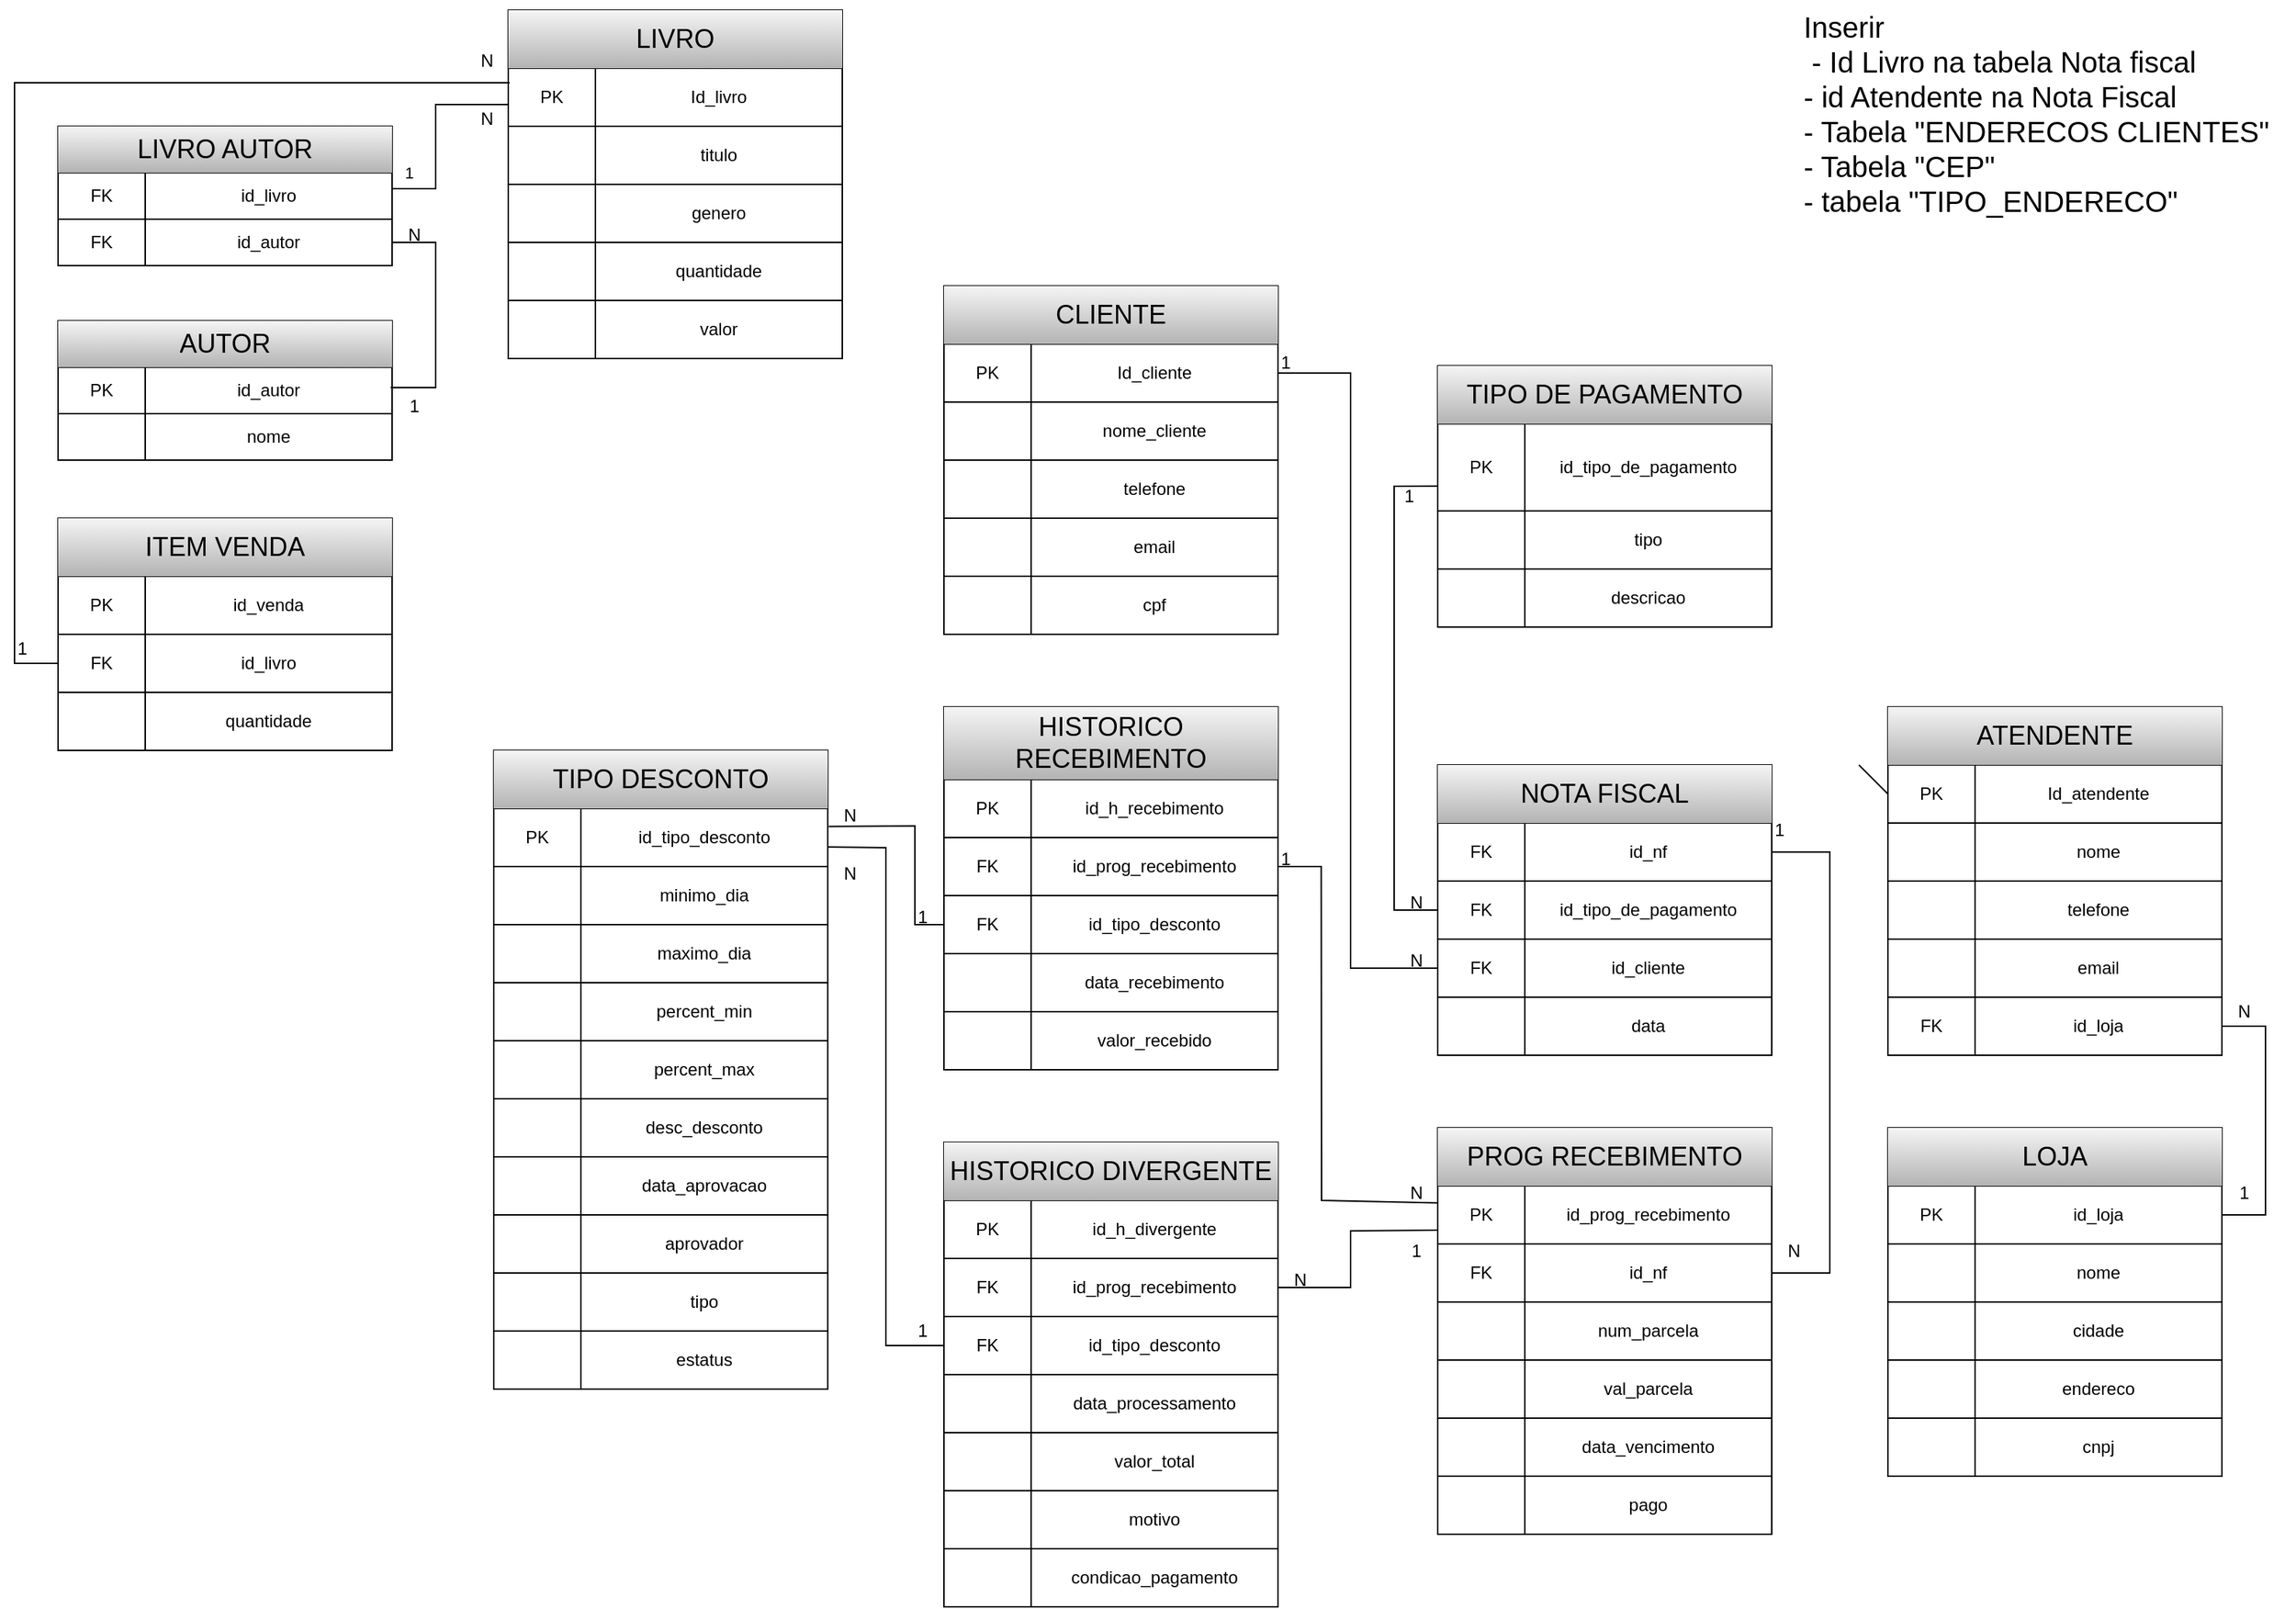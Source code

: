 <mxfile version="26.2.14">
  <diagram name="Página-1" id="df_snZFdFoSauUcQg7fh">
    <mxGraphModel dx="2495" dy="925" grid="1" gridSize="10" guides="1" tooltips="1" connect="1" arrows="1" fold="1" page="1" pageScale="1" pageWidth="827" pageHeight="1169" math="0" shadow="0">
      <root>
        <mxCell id="0" />
        <mxCell id="1" parent="0" />
        <mxCell id="jNTaSUSKe1fC9ofm2qRA-5" value="" style="shape=table;startSize=0;container=1;collapsible=0;childLayout=tableLayout;" parent="1" vertex="1">
          <mxGeometry x="150" y="290" width="230" height="240" as="geometry" />
        </mxCell>
        <mxCell id="jNTaSUSKe1fC9ofm2qRA-6" value="" style="shape=tableRow;horizontal=0;startSize=0;swimlaneHead=0;swimlaneBody=0;strokeColor=inherit;top=0;left=0;bottom=0;right=0;collapsible=0;dropTarget=0;fillColor=none;points=[[0,0.5],[1,0.5]];portConstraint=eastwest;" parent="jNTaSUSKe1fC9ofm2qRA-5" vertex="1">
          <mxGeometry width="230" height="40" as="geometry" />
        </mxCell>
        <mxCell id="jNTaSUSKe1fC9ofm2qRA-18" value="&lt;font style=&quot;font-size: 18px;&quot;&gt;LIVRO&lt;/font&gt;" style="shape=partialRectangle;html=1;whiteSpace=wrap;connectable=0;strokeColor=#666666;overflow=hidden;fillColor=#f5f5f5;top=0;left=0;bottom=0;right=0;pointerEvents=1;rowspan=1;colspan=2;gradientColor=#b3b3b3;" parent="jNTaSUSKe1fC9ofm2qRA-6" vertex="1">
          <mxGeometry width="230" height="40" as="geometry">
            <mxRectangle width="60" height="40" as="alternateBounds" />
          </mxGeometry>
        </mxCell>
        <mxCell id="jNTaSUSKe1fC9ofm2qRA-7" value="&lt;font style=&quot;font-size: 18px;&quot;&gt;Livro&lt;/font&gt;" style="shape=partialRectangle;html=1;whiteSpace=wrap;connectable=0;strokeColor=inherit;overflow=hidden;fillColor=none;top=0;left=0;bottom=0;right=0;pointerEvents=1;" parent="jNTaSUSKe1fC9ofm2qRA-6" vertex="1" visible="0">
          <mxGeometry x="60" width="170" height="40" as="geometry">
            <mxRectangle width="170" height="40" as="alternateBounds" />
          </mxGeometry>
        </mxCell>
        <mxCell id="jNTaSUSKe1fC9ofm2qRA-8" value="" style="shape=tableRow;horizontal=0;startSize=0;swimlaneHead=0;swimlaneBody=0;strokeColor=inherit;top=0;left=0;bottom=0;right=0;collapsible=0;dropTarget=0;fillColor=none;points=[[0,0.5],[1,0.5]];portConstraint=eastwest;" parent="jNTaSUSKe1fC9ofm2qRA-5" vertex="1">
          <mxGeometry y="40" width="230" height="40" as="geometry" />
        </mxCell>
        <mxCell id="jNTaSUSKe1fC9ofm2qRA-19" value="PK" style="shape=partialRectangle;html=1;whiteSpace=wrap;connectable=0;strokeColor=inherit;overflow=hidden;fillColor=none;top=0;left=0;bottom=0;right=0;pointerEvents=1;" parent="jNTaSUSKe1fC9ofm2qRA-8" vertex="1">
          <mxGeometry width="60" height="40" as="geometry">
            <mxRectangle width="60" height="40" as="alternateBounds" />
          </mxGeometry>
        </mxCell>
        <mxCell id="jNTaSUSKe1fC9ofm2qRA-9" value="Id_livro" style="shape=partialRectangle;html=1;whiteSpace=wrap;connectable=0;strokeColor=inherit;overflow=hidden;fillColor=none;top=0;left=0;bottom=0;right=0;pointerEvents=1;" parent="jNTaSUSKe1fC9ofm2qRA-8" vertex="1">
          <mxGeometry x="60" width="170" height="40" as="geometry">
            <mxRectangle width="170" height="40" as="alternateBounds" />
          </mxGeometry>
        </mxCell>
        <mxCell id="jNTaSUSKe1fC9ofm2qRA-10" value="" style="shape=tableRow;horizontal=0;startSize=0;swimlaneHead=0;swimlaneBody=0;strokeColor=inherit;top=0;left=0;bottom=0;right=0;collapsible=0;dropTarget=0;fillColor=none;points=[[0,0.5],[1,0.5]];portConstraint=eastwest;" parent="jNTaSUSKe1fC9ofm2qRA-5" vertex="1">
          <mxGeometry y="80" width="230" height="40" as="geometry" />
        </mxCell>
        <mxCell id="jNTaSUSKe1fC9ofm2qRA-20" style="shape=partialRectangle;html=1;whiteSpace=wrap;connectable=0;strokeColor=inherit;overflow=hidden;fillColor=none;top=0;left=0;bottom=0;right=0;pointerEvents=1;" parent="jNTaSUSKe1fC9ofm2qRA-10" vertex="1">
          <mxGeometry width="60" height="40" as="geometry">
            <mxRectangle width="60" height="40" as="alternateBounds" />
          </mxGeometry>
        </mxCell>
        <mxCell id="jNTaSUSKe1fC9ofm2qRA-11" value="titulo" style="shape=partialRectangle;html=1;whiteSpace=wrap;connectable=0;strokeColor=inherit;overflow=hidden;fillColor=none;top=0;left=0;bottom=0;right=0;pointerEvents=1;" parent="jNTaSUSKe1fC9ofm2qRA-10" vertex="1">
          <mxGeometry x="60" width="170" height="40" as="geometry">
            <mxRectangle width="170" height="40" as="alternateBounds" />
          </mxGeometry>
        </mxCell>
        <mxCell id="jNTaSUSKe1fC9ofm2qRA-14" value="" style="shape=tableRow;horizontal=0;startSize=0;swimlaneHead=0;swimlaneBody=0;strokeColor=inherit;top=0;left=0;bottom=0;right=0;collapsible=0;dropTarget=0;fillColor=none;points=[[0,0.5],[1,0.5]];portConstraint=eastwest;" parent="jNTaSUSKe1fC9ofm2qRA-5" vertex="1">
          <mxGeometry y="120" width="230" height="40" as="geometry" />
        </mxCell>
        <mxCell id="jNTaSUSKe1fC9ofm2qRA-22" style="shape=partialRectangle;html=1;whiteSpace=wrap;connectable=0;strokeColor=inherit;overflow=hidden;fillColor=none;top=0;left=0;bottom=0;right=0;pointerEvents=1;" parent="jNTaSUSKe1fC9ofm2qRA-14" vertex="1">
          <mxGeometry width="60" height="40" as="geometry">
            <mxRectangle width="60" height="40" as="alternateBounds" />
          </mxGeometry>
        </mxCell>
        <mxCell id="jNTaSUSKe1fC9ofm2qRA-15" value="genero" style="shape=partialRectangle;html=1;whiteSpace=wrap;connectable=0;strokeColor=inherit;overflow=hidden;fillColor=none;top=0;left=0;bottom=0;right=0;pointerEvents=1;" parent="jNTaSUSKe1fC9ofm2qRA-14" vertex="1">
          <mxGeometry x="60" width="170" height="40" as="geometry">
            <mxRectangle width="170" height="40" as="alternateBounds" />
          </mxGeometry>
        </mxCell>
        <mxCell id="-hLwLj78S3W-SjMAlXVM-20" style="shape=tableRow;horizontal=0;startSize=0;swimlaneHead=0;swimlaneBody=0;strokeColor=inherit;top=0;left=0;bottom=0;right=0;collapsible=0;dropTarget=0;fillColor=none;points=[[0,0.5],[1,0.5]];portConstraint=eastwest;" parent="jNTaSUSKe1fC9ofm2qRA-5" vertex="1">
          <mxGeometry y="160" width="230" height="40" as="geometry" />
        </mxCell>
        <mxCell id="-hLwLj78S3W-SjMAlXVM-21" style="shape=partialRectangle;html=1;whiteSpace=wrap;connectable=0;strokeColor=inherit;overflow=hidden;fillColor=none;top=0;left=0;bottom=0;right=0;pointerEvents=1;" parent="-hLwLj78S3W-SjMAlXVM-20" vertex="1">
          <mxGeometry width="60" height="40" as="geometry">
            <mxRectangle width="60" height="40" as="alternateBounds" />
          </mxGeometry>
        </mxCell>
        <mxCell id="-hLwLj78S3W-SjMAlXVM-22" value="quantidade" style="shape=partialRectangle;html=1;whiteSpace=wrap;connectable=0;strokeColor=inherit;overflow=hidden;fillColor=none;top=0;left=0;bottom=0;right=0;pointerEvents=1;" parent="-hLwLj78S3W-SjMAlXVM-20" vertex="1">
          <mxGeometry x="60" width="170" height="40" as="geometry">
            <mxRectangle width="170" height="40" as="alternateBounds" />
          </mxGeometry>
        </mxCell>
        <mxCell id="-hLwLj78S3W-SjMAlXVM-7" style="shape=tableRow;horizontal=0;startSize=0;swimlaneHead=0;swimlaneBody=0;strokeColor=inherit;top=0;left=0;bottom=0;right=0;collapsible=0;dropTarget=0;fillColor=none;points=[[0,0.5],[1,0.5]];portConstraint=eastwest;" parent="jNTaSUSKe1fC9ofm2qRA-5" vertex="1">
          <mxGeometry y="200" width="230" height="40" as="geometry" />
        </mxCell>
        <mxCell id="-hLwLj78S3W-SjMAlXVM-8" style="shape=partialRectangle;html=1;whiteSpace=wrap;connectable=0;strokeColor=inherit;overflow=hidden;fillColor=none;top=0;left=0;bottom=0;right=0;pointerEvents=1;" parent="-hLwLj78S3W-SjMAlXVM-7" vertex="1">
          <mxGeometry width="60" height="40" as="geometry">
            <mxRectangle width="60" height="40" as="alternateBounds" />
          </mxGeometry>
        </mxCell>
        <mxCell id="-hLwLj78S3W-SjMAlXVM-9" value="&lt;div&gt;valor&lt;/div&gt;" style="shape=partialRectangle;html=1;whiteSpace=wrap;connectable=0;strokeColor=inherit;overflow=hidden;fillColor=none;top=0;left=0;bottom=0;right=0;pointerEvents=1;" parent="-hLwLj78S3W-SjMAlXVM-7" vertex="1">
          <mxGeometry x="60" width="170" height="40" as="geometry">
            <mxRectangle width="170" height="40" as="alternateBounds" />
          </mxGeometry>
        </mxCell>
        <mxCell id="jNTaSUSKe1fC9ofm2qRA-66" value="" style="shape=table;startSize=0;container=1;collapsible=0;childLayout=tableLayout;" parent="1" vertex="1">
          <mxGeometry x="450" y="480" width="230" height="240" as="geometry" />
        </mxCell>
        <mxCell id="jNTaSUSKe1fC9ofm2qRA-67" value="" style="shape=tableRow;horizontal=0;startSize=0;swimlaneHead=0;swimlaneBody=0;strokeColor=inherit;top=0;left=0;bottom=0;right=0;collapsible=0;dropTarget=0;fillColor=none;points=[[0,0.5],[1,0.5]];portConstraint=eastwest;" parent="jNTaSUSKe1fC9ofm2qRA-66" vertex="1">
          <mxGeometry width="230" height="40" as="geometry" />
        </mxCell>
        <mxCell id="jNTaSUSKe1fC9ofm2qRA-68" value="&lt;font style=&quot;font-size: 18px;&quot;&gt;CLIENTE&lt;/font&gt;" style="shape=partialRectangle;html=1;whiteSpace=wrap;connectable=0;strokeColor=#666666;overflow=hidden;fillColor=#f5f5f5;top=0;left=0;bottom=0;right=0;pointerEvents=1;rowspan=1;colspan=2;gradientColor=#b3b3b3;" parent="jNTaSUSKe1fC9ofm2qRA-67" vertex="1">
          <mxGeometry width="230" height="40" as="geometry">
            <mxRectangle width="60" height="40" as="alternateBounds" />
          </mxGeometry>
        </mxCell>
        <mxCell id="jNTaSUSKe1fC9ofm2qRA-69" value="&lt;font style=&quot;font-size: 18px;&quot;&gt;Livro&lt;/font&gt;" style="shape=partialRectangle;html=1;whiteSpace=wrap;connectable=0;strokeColor=inherit;overflow=hidden;fillColor=none;top=0;left=0;bottom=0;right=0;pointerEvents=1;" parent="jNTaSUSKe1fC9ofm2qRA-67" vertex="1" visible="0">
          <mxGeometry x="60" width="170" height="40" as="geometry">
            <mxRectangle width="170" height="40" as="alternateBounds" />
          </mxGeometry>
        </mxCell>
        <mxCell id="jNTaSUSKe1fC9ofm2qRA-70" value="" style="shape=tableRow;horizontal=0;startSize=0;swimlaneHead=0;swimlaneBody=0;strokeColor=inherit;top=0;left=0;bottom=0;right=0;collapsible=0;dropTarget=0;fillColor=none;points=[[0,0.5],[1,0.5]];portConstraint=eastwest;" parent="jNTaSUSKe1fC9ofm2qRA-66" vertex="1">
          <mxGeometry y="40" width="230" height="40" as="geometry" />
        </mxCell>
        <mxCell id="jNTaSUSKe1fC9ofm2qRA-71" value="PK" style="shape=partialRectangle;html=1;whiteSpace=wrap;connectable=0;strokeColor=inherit;overflow=hidden;fillColor=none;top=0;left=0;bottom=0;right=0;pointerEvents=1;" parent="jNTaSUSKe1fC9ofm2qRA-70" vertex="1">
          <mxGeometry width="60" height="40" as="geometry">
            <mxRectangle width="60" height="40" as="alternateBounds" />
          </mxGeometry>
        </mxCell>
        <mxCell id="jNTaSUSKe1fC9ofm2qRA-72" value="Id_cliente" style="shape=partialRectangle;html=1;whiteSpace=wrap;connectable=0;strokeColor=inherit;overflow=hidden;fillColor=none;top=0;left=0;bottom=0;right=0;pointerEvents=1;" parent="jNTaSUSKe1fC9ofm2qRA-70" vertex="1">
          <mxGeometry x="60" width="170" height="40" as="geometry">
            <mxRectangle width="170" height="40" as="alternateBounds" />
          </mxGeometry>
        </mxCell>
        <mxCell id="jNTaSUSKe1fC9ofm2qRA-73" value="" style="shape=tableRow;horizontal=0;startSize=0;swimlaneHead=0;swimlaneBody=0;strokeColor=inherit;top=0;left=0;bottom=0;right=0;collapsible=0;dropTarget=0;fillColor=none;points=[[0,0.5],[1,0.5]];portConstraint=eastwest;" parent="jNTaSUSKe1fC9ofm2qRA-66" vertex="1">
          <mxGeometry y="80" width="230" height="40" as="geometry" />
        </mxCell>
        <mxCell id="jNTaSUSKe1fC9ofm2qRA-74" style="shape=partialRectangle;html=1;whiteSpace=wrap;connectable=0;strokeColor=inherit;overflow=hidden;fillColor=none;top=0;left=0;bottom=0;right=0;pointerEvents=1;" parent="jNTaSUSKe1fC9ofm2qRA-73" vertex="1">
          <mxGeometry width="60" height="40" as="geometry">
            <mxRectangle width="60" height="40" as="alternateBounds" />
          </mxGeometry>
        </mxCell>
        <mxCell id="jNTaSUSKe1fC9ofm2qRA-75" value="nome_cliente" style="shape=partialRectangle;html=1;whiteSpace=wrap;connectable=0;strokeColor=inherit;overflow=hidden;fillColor=none;top=0;left=0;bottom=0;right=0;pointerEvents=1;" parent="jNTaSUSKe1fC9ofm2qRA-73" vertex="1">
          <mxGeometry x="60" width="170" height="40" as="geometry">
            <mxRectangle width="170" height="40" as="alternateBounds" />
          </mxGeometry>
        </mxCell>
        <mxCell id="jNTaSUSKe1fC9ofm2qRA-76" value="" style="shape=tableRow;horizontal=0;startSize=0;swimlaneHead=0;swimlaneBody=0;strokeColor=inherit;top=0;left=0;bottom=0;right=0;collapsible=0;dropTarget=0;fillColor=none;points=[[0,0.5],[1,0.5]];portConstraint=eastwest;" parent="jNTaSUSKe1fC9ofm2qRA-66" vertex="1">
          <mxGeometry y="120" width="230" height="40" as="geometry" />
        </mxCell>
        <mxCell id="jNTaSUSKe1fC9ofm2qRA-77" style="shape=partialRectangle;html=1;whiteSpace=wrap;connectable=0;strokeColor=inherit;overflow=hidden;fillColor=none;top=0;left=0;bottom=0;right=0;pointerEvents=1;" parent="jNTaSUSKe1fC9ofm2qRA-76" vertex="1">
          <mxGeometry width="60" height="40" as="geometry">
            <mxRectangle width="60" height="40" as="alternateBounds" />
          </mxGeometry>
        </mxCell>
        <mxCell id="jNTaSUSKe1fC9ofm2qRA-78" value="telefone" style="shape=partialRectangle;html=1;whiteSpace=wrap;connectable=0;strokeColor=inherit;overflow=hidden;fillColor=none;top=0;left=0;bottom=0;right=0;pointerEvents=1;" parent="jNTaSUSKe1fC9ofm2qRA-76" vertex="1">
          <mxGeometry x="60" width="170" height="40" as="geometry">
            <mxRectangle width="170" height="40" as="alternateBounds" />
          </mxGeometry>
        </mxCell>
        <mxCell id="jNTaSUSKe1fC9ofm2qRA-79" value="" style="shape=tableRow;horizontal=0;startSize=0;swimlaneHead=0;swimlaneBody=0;strokeColor=inherit;top=0;left=0;bottom=0;right=0;collapsible=0;dropTarget=0;fillColor=none;points=[[0,0.5],[1,0.5]];portConstraint=eastwest;" parent="jNTaSUSKe1fC9ofm2qRA-66" vertex="1">
          <mxGeometry y="160" width="230" height="40" as="geometry" />
        </mxCell>
        <mxCell id="jNTaSUSKe1fC9ofm2qRA-80" style="shape=partialRectangle;html=1;whiteSpace=wrap;connectable=0;strokeColor=inherit;overflow=hidden;fillColor=none;top=0;left=0;bottom=0;right=0;pointerEvents=1;" parent="jNTaSUSKe1fC9ofm2qRA-79" vertex="1">
          <mxGeometry width="60" height="40" as="geometry">
            <mxRectangle width="60" height="40" as="alternateBounds" />
          </mxGeometry>
        </mxCell>
        <mxCell id="jNTaSUSKe1fC9ofm2qRA-81" value="email" style="shape=partialRectangle;html=1;whiteSpace=wrap;connectable=0;strokeColor=inherit;overflow=hidden;fillColor=none;top=0;left=0;bottom=0;right=0;pointerEvents=1;" parent="jNTaSUSKe1fC9ofm2qRA-79" vertex="1">
          <mxGeometry x="60" width="170" height="40" as="geometry">
            <mxRectangle width="170" height="40" as="alternateBounds" />
          </mxGeometry>
        </mxCell>
        <mxCell id="MK-CfrDireuOw1NUeYd8-1" style="shape=tableRow;horizontal=0;startSize=0;swimlaneHead=0;swimlaneBody=0;strokeColor=inherit;top=0;left=0;bottom=0;right=0;collapsible=0;dropTarget=0;fillColor=none;points=[[0,0.5],[1,0.5]];portConstraint=eastwest;" vertex="1" parent="jNTaSUSKe1fC9ofm2qRA-66">
          <mxGeometry y="200" width="230" height="40" as="geometry" />
        </mxCell>
        <mxCell id="MK-CfrDireuOw1NUeYd8-2" style="shape=partialRectangle;html=1;whiteSpace=wrap;connectable=0;strokeColor=inherit;overflow=hidden;fillColor=none;top=0;left=0;bottom=0;right=0;pointerEvents=1;" vertex="1" parent="MK-CfrDireuOw1NUeYd8-1">
          <mxGeometry width="60" height="40" as="geometry">
            <mxRectangle width="60" height="40" as="alternateBounds" />
          </mxGeometry>
        </mxCell>
        <mxCell id="MK-CfrDireuOw1NUeYd8-3" value="cpf" style="shape=partialRectangle;html=1;whiteSpace=wrap;connectable=0;strokeColor=inherit;overflow=hidden;fillColor=none;top=0;left=0;bottom=0;right=0;pointerEvents=1;" vertex="1" parent="MK-CfrDireuOw1NUeYd8-1">
          <mxGeometry x="60" width="170" height="40" as="geometry">
            <mxRectangle width="170" height="40" as="alternateBounds" />
          </mxGeometry>
        </mxCell>
        <mxCell id="jNTaSUSKe1fC9ofm2qRA-91" value="" style="shape=table;startSize=0;container=1;collapsible=0;childLayout=tableLayout;" parent="1" vertex="1">
          <mxGeometry x="1100" y="770" width="230" height="240" as="geometry" />
        </mxCell>
        <mxCell id="jNTaSUSKe1fC9ofm2qRA-92" value="" style="shape=tableRow;horizontal=0;startSize=0;swimlaneHead=0;swimlaneBody=0;strokeColor=inherit;top=0;left=0;bottom=0;right=0;collapsible=0;dropTarget=0;fillColor=none;points=[[0,0.5],[1,0.5]];portConstraint=eastwest;" parent="jNTaSUSKe1fC9ofm2qRA-91" vertex="1">
          <mxGeometry width="230" height="40" as="geometry" />
        </mxCell>
        <mxCell id="jNTaSUSKe1fC9ofm2qRA-93" value="&lt;span style=&quot;font-size: 18px;&quot;&gt;ATENDENTE&lt;/span&gt;" style="shape=partialRectangle;html=1;whiteSpace=wrap;connectable=0;strokeColor=#666666;overflow=hidden;fillColor=#f5f5f5;top=0;left=0;bottom=0;right=0;pointerEvents=1;rowspan=1;colspan=2;gradientColor=#b3b3b3;" parent="jNTaSUSKe1fC9ofm2qRA-92" vertex="1">
          <mxGeometry width="230" height="40" as="geometry">
            <mxRectangle width="60" height="40" as="alternateBounds" />
          </mxGeometry>
        </mxCell>
        <mxCell id="jNTaSUSKe1fC9ofm2qRA-94" value="&lt;font style=&quot;font-size: 18px;&quot;&gt;Livro&lt;/font&gt;" style="shape=partialRectangle;html=1;whiteSpace=wrap;connectable=0;strokeColor=inherit;overflow=hidden;fillColor=none;top=0;left=0;bottom=0;right=0;pointerEvents=1;" parent="jNTaSUSKe1fC9ofm2qRA-92" vertex="1" visible="0">
          <mxGeometry x="60" width="170" height="40" as="geometry">
            <mxRectangle width="170" height="40" as="alternateBounds" />
          </mxGeometry>
        </mxCell>
        <mxCell id="jNTaSUSKe1fC9ofm2qRA-95" value="" style="shape=tableRow;horizontal=0;startSize=0;swimlaneHead=0;swimlaneBody=0;strokeColor=inherit;top=0;left=0;bottom=0;right=0;collapsible=0;dropTarget=0;fillColor=none;points=[[0,0.5],[1,0.5]];portConstraint=eastwest;" parent="jNTaSUSKe1fC9ofm2qRA-91" vertex="1">
          <mxGeometry y="40" width="230" height="40" as="geometry" />
        </mxCell>
        <mxCell id="jNTaSUSKe1fC9ofm2qRA-96" value="PK" style="shape=partialRectangle;html=1;whiteSpace=wrap;connectable=0;strokeColor=inherit;overflow=hidden;fillColor=none;top=0;left=0;bottom=0;right=0;pointerEvents=1;" parent="jNTaSUSKe1fC9ofm2qRA-95" vertex="1">
          <mxGeometry width="60" height="40" as="geometry">
            <mxRectangle width="60" height="40" as="alternateBounds" />
          </mxGeometry>
        </mxCell>
        <mxCell id="jNTaSUSKe1fC9ofm2qRA-97" value="Id_atendente" style="shape=partialRectangle;html=1;whiteSpace=wrap;connectable=0;strokeColor=inherit;overflow=hidden;fillColor=none;top=0;left=0;bottom=0;right=0;pointerEvents=1;" parent="jNTaSUSKe1fC9ofm2qRA-95" vertex="1">
          <mxGeometry x="60" width="170" height="40" as="geometry">
            <mxRectangle width="170" height="40" as="alternateBounds" />
          </mxGeometry>
        </mxCell>
        <mxCell id="jNTaSUSKe1fC9ofm2qRA-98" value="" style="shape=tableRow;horizontal=0;startSize=0;swimlaneHead=0;swimlaneBody=0;strokeColor=inherit;top=0;left=0;bottom=0;right=0;collapsible=0;dropTarget=0;fillColor=none;points=[[0,0.5],[1,0.5]];portConstraint=eastwest;" parent="jNTaSUSKe1fC9ofm2qRA-91" vertex="1">
          <mxGeometry y="80" width="230" height="40" as="geometry" />
        </mxCell>
        <mxCell id="jNTaSUSKe1fC9ofm2qRA-99" style="shape=partialRectangle;html=1;whiteSpace=wrap;connectable=0;strokeColor=inherit;overflow=hidden;fillColor=none;top=0;left=0;bottom=0;right=0;pointerEvents=1;" parent="jNTaSUSKe1fC9ofm2qRA-98" vertex="1">
          <mxGeometry width="60" height="40" as="geometry">
            <mxRectangle width="60" height="40" as="alternateBounds" />
          </mxGeometry>
        </mxCell>
        <mxCell id="jNTaSUSKe1fC9ofm2qRA-100" value="nome" style="shape=partialRectangle;html=1;whiteSpace=wrap;connectable=0;strokeColor=inherit;overflow=hidden;fillColor=none;top=0;left=0;bottom=0;right=0;pointerEvents=1;" parent="jNTaSUSKe1fC9ofm2qRA-98" vertex="1">
          <mxGeometry x="60" width="170" height="40" as="geometry">
            <mxRectangle width="170" height="40" as="alternateBounds" />
          </mxGeometry>
        </mxCell>
        <mxCell id="jNTaSUSKe1fC9ofm2qRA-101" value="" style="shape=tableRow;horizontal=0;startSize=0;swimlaneHead=0;swimlaneBody=0;strokeColor=inherit;top=0;left=0;bottom=0;right=0;collapsible=0;dropTarget=0;fillColor=none;points=[[0,0.5],[1,0.5]];portConstraint=eastwest;" parent="jNTaSUSKe1fC9ofm2qRA-91" vertex="1">
          <mxGeometry y="120" width="230" height="40" as="geometry" />
        </mxCell>
        <mxCell id="jNTaSUSKe1fC9ofm2qRA-102" style="shape=partialRectangle;html=1;whiteSpace=wrap;connectable=0;strokeColor=inherit;overflow=hidden;fillColor=none;top=0;left=0;bottom=0;right=0;pointerEvents=1;" parent="jNTaSUSKe1fC9ofm2qRA-101" vertex="1">
          <mxGeometry width="60" height="40" as="geometry">
            <mxRectangle width="60" height="40" as="alternateBounds" />
          </mxGeometry>
        </mxCell>
        <mxCell id="jNTaSUSKe1fC9ofm2qRA-103" value="telefone" style="shape=partialRectangle;html=1;whiteSpace=wrap;connectable=0;strokeColor=inherit;overflow=hidden;fillColor=none;top=0;left=0;bottom=0;right=0;pointerEvents=1;" parent="jNTaSUSKe1fC9ofm2qRA-101" vertex="1">
          <mxGeometry x="60" width="170" height="40" as="geometry">
            <mxRectangle width="170" height="40" as="alternateBounds" />
          </mxGeometry>
        </mxCell>
        <mxCell id="jNTaSUSKe1fC9ofm2qRA-104" value="" style="shape=tableRow;horizontal=0;startSize=0;swimlaneHead=0;swimlaneBody=0;strokeColor=inherit;top=0;left=0;bottom=0;right=0;collapsible=0;dropTarget=0;fillColor=none;points=[[0,0.5],[1,0.5]];portConstraint=eastwest;" parent="jNTaSUSKe1fC9ofm2qRA-91" vertex="1">
          <mxGeometry y="160" width="230" height="40" as="geometry" />
        </mxCell>
        <mxCell id="jNTaSUSKe1fC9ofm2qRA-105" style="shape=partialRectangle;html=1;whiteSpace=wrap;connectable=0;strokeColor=inherit;overflow=hidden;fillColor=none;top=0;left=0;bottom=0;right=0;pointerEvents=1;" parent="jNTaSUSKe1fC9ofm2qRA-104" vertex="1">
          <mxGeometry width="60" height="40" as="geometry">
            <mxRectangle width="60" height="40" as="alternateBounds" />
          </mxGeometry>
        </mxCell>
        <mxCell id="jNTaSUSKe1fC9ofm2qRA-106" value="email" style="shape=partialRectangle;html=1;whiteSpace=wrap;connectable=0;strokeColor=inherit;overflow=hidden;fillColor=none;top=0;left=0;bottom=0;right=0;pointerEvents=1;" parent="jNTaSUSKe1fC9ofm2qRA-104" vertex="1">
          <mxGeometry x="60" width="170" height="40" as="geometry">
            <mxRectangle width="170" height="40" as="alternateBounds" />
          </mxGeometry>
        </mxCell>
        <mxCell id="gTCKxjx8eckYjmwAqk5_-66" style="shape=tableRow;horizontal=0;startSize=0;swimlaneHead=0;swimlaneBody=0;strokeColor=inherit;top=0;left=0;bottom=0;right=0;collapsible=0;dropTarget=0;fillColor=none;points=[[0,0.5],[1,0.5]];portConstraint=eastwest;" parent="jNTaSUSKe1fC9ofm2qRA-91" vertex="1">
          <mxGeometry y="200" width="230" height="40" as="geometry" />
        </mxCell>
        <mxCell id="gTCKxjx8eckYjmwAqk5_-67" value="FK" style="shape=partialRectangle;html=1;whiteSpace=wrap;connectable=0;strokeColor=inherit;overflow=hidden;fillColor=none;top=0;left=0;bottom=0;right=0;pointerEvents=1;" parent="gTCKxjx8eckYjmwAqk5_-66" vertex="1">
          <mxGeometry width="60" height="40" as="geometry">
            <mxRectangle width="60" height="40" as="alternateBounds" />
          </mxGeometry>
        </mxCell>
        <mxCell id="gTCKxjx8eckYjmwAqk5_-68" value="id_loja" style="shape=partialRectangle;html=1;whiteSpace=wrap;connectable=0;strokeColor=inherit;overflow=hidden;fillColor=none;top=0;left=0;bottom=0;right=0;pointerEvents=1;" parent="gTCKxjx8eckYjmwAqk5_-66" vertex="1">
          <mxGeometry x="60" width="170" height="40" as="geometry">
            <mxRectangle width="170" height="40" as="alternateBounds" />
          </mxGeometry>
        </mxCell>
        <mxCell id="jNTaSUSKe1fC9ofm2qRA-256" value="" style="shape=table;startSize=0;container=1;collapsible=0;childLayout=tableLayout;" parent="1" vertex="1">
          <mxGeometry x="-160" y="504" width="230" height="96" as="geometry" />
        </mxCell>
        <mxCell id="jNTaSUSKe1fC9ofm2qRA-257" value="" style="shape=tableRow;horizontal=0;startSize=0;swimlaneHead=0;swimlaneBody=0;strokeColor=inherit;top=0;left=0;bottom=0;right=0;collapsible=0;dropTarget=0;fillColor=none;points=[[0,0.5],[1,0.5]];portConstraint=eastwest;" parent="jNTaSUSKe1fC9ofm2qRA-256" vertex="1">
          <mxGeometry width="230" height="32" as="geometry" />
        </mxCell>
        <mxCell id="jNTaSUSKe1fC9ofm2qRA-258" value="&lt;span style=&quot;font-size: 18px;&quot;&gt;AUTOR&lt;/span&gt;" style="shape=partialRectangle;html=1;whiteSpace=wrap;connectable=0;strokeColor=#666666;overflow=hidden;fillColor=#f5f5f5;top=0;left=0;bottom=0;right=0;pointerEvents=1;rowspan=1;colspan=2;gradientColor=#b3b3b3;" parent="jNTaSUSKe1fC9ofm2qRA-257" vertex="1">
          <mxGeometry width="230" height="32" as="geometry">
            <mxRectangle width="60" height="32" as="alternateBounds" />
          </mxGeometry>
        </mxCell>
        <mxCell id="jNTaSUSKe1fC9ofm2qRA-259" value="&lt;font style=&quot;font-size: 18px;&quot;&gt;Livro&lt;/font&gt;" style="shape=partialRectangle;html=1;whiteSpace=wrap;connectable=0;strokeColor=inherit;overflow=hidden;fillColor=none;top=0;left=0;bottom=0;right=0;pointerEvents=1;" parent="jNTaSUSKe1fC9ofm2qRA-257" vertex="1" visible="0">
          <mxGeometry x="60" width="170" height="32" as="geometry">
            <mxRectangle width="170" height="32" as="alternateBounds" />
          </mxGeometry>
        </mxCell>
        <mxCell id="jNTaSUSKe1fC9ofm2qRA-277" value="" style="shape=tableRow;horizontal=0;startSize=0;swimlaneHead=0;swimlaneBody=0;strokeColor=inherit;top=0;left=0;bottom=0;right=0;collapsible=0;dropTarget=0;fillColor=none;points=[[0,0.5],[1,0.5]];portConstraint=eastwest;" parent="jNTaSUSKe1fC9ofm2qRA-256" vertex="1">
          <mxGeometry y="32" width="230" height="32" as="geometry" />
        </mxCell>
        <mxCell id="jNTaSUSKe1fC9ofm2qRA-278" value="PK" style="shape=partialRectangle;html=1;whiteSpace=wrap;connectable=0;strokeColor=inherit;overflow=hidden;fillColor=none;top=0;left=0;bottom=0;right=0;pointerEvents=1;" parent="jNTaSUSKe1fC9ofm2qRA-277" vertex="1">
          <mxGeometry width="60" height="32" as="geometry">
            <mxRectangle width="60" height="32" as="alternateBounds" />
          </mxGeometry>
        </mxCell>
        <mxCell id="jNTaSUSKe1fC9ofm2qRA-279" value="id_autor" style="shape=partialRectangle;html=1;whiteSpace=wrap;connectable=0;strokeColor=inherit;overflow=hidden;fillColor=none;top=0;left=0;bottom=0;right=0;pointerEvents=1;" parent="jNTaSUSKe1fC9ofm2qRA-277" vertex="1">
          <mxGeometry x="60" width="170" height="32" as="geometry">
            <mxRectangle width="170" height="32" as="alternateBounds" />
          </mxGeometry>
        </mxCell>
        <mxCell id="jNTaSUSKe1fC9ofm2qRA-280" value="" style="shape=tableRow;horizontal=0;startSize=0;swimlaneHead=0;swimlaneBody=0;strokeColor=inherit;top=0;left=0;bottom=0;right=0;collapsible=0;dropTarget=0;fillColor=none;points=[[0,0.5],[1,0.5]];portConstraint=eastwest;" parent="jNTaSUSKe1fC9ofm2qRA-256" vertex="1">
          <mxGeometry y="64" width="230" height="32" as="geometry" />
        </mxCell>
        <mxCell id="jNTaSUSKe1fC9ofm2qRA-281" value="" style="shape=partialRectangle;html=1;whiteSpace=wrap;connectable=0;strokeColor=inherit;overflow=hidden;fillColor=none;top=0;left=0;bottom=0;right=0;pointerEvents=1;" parent="jNTaSUSKe1fC9ofm2qRA-280" vertex="1">
          <mxGeometry width="60" height="32" as="geometry">
            <mxRectangle width="60" height="32" as="alternateBounds" />
          </mxGeometry>
        </mxCell>
        <mxCell id="jNTaSUSKe1fC9ofm2qRA-282" value="nome" style="shape=partialRectangle;html=1;whiteSpace=wrap;connectable=0;strokeColor=inherit;overflow=hidden;fillColor=none;top=0;left=0;bottom=0;right=0;pointerEvents=1;" parent="jNTaSUSKe1fC9ofm2qRA-280" vertex="1">
          <mxGeometry x="60" width="170" height="32" as="geometry">
            <mxRectangle width="170" height="32" as="alternateBounds" />
          </mxGeometry>
        </mxCell>
        <mxCell id="WOXGtfcCQ1MFOfjGKgGG-28" value="" style="endArrow=none;html=1;rounded=0;entryX=1;entryY=0.5;entryDx=0;entryDy=0;" parent="1" edge="1">
          <mxGeometry width="50" height="50" relative="1" as="geometry">
            <mxPoint x="150" y="355" as="sourcePoint" />
            <mxPoint x="60" y="413" as="targetPoint" />
            <Array as="points">
              <mxPoint x="100" y="355" />
              <mxPoint x="100" y="413" />
            </Array>
          </mxGeometry>
        </mxCell>
        <mxCell id="-hLwLj78S3W-SjMAlXVM-52" value="N" style="text;html=1;align=center;verticalAlign=middle;resizable=0;points=[];autosize=1;strokeColor=none;fillColor=none;" parent="1" vertex="1">
          <mxGeometry x="120" y="350" width="30" height="30" as="geometry" />
        </mxCell>
        <mxCell id="-hLwLj78S3W-SjMAlXVM-53" value="1" style="edgeLabel;resizable=0;html=1;align=right;verticalAlign=bottom;" parent="1" connectable="0" vertex="1">
          <mxGeometry x="85.0" y="410" as="geometry" />
        </mxCell>
        <mxCell id="gT9VgYqtc6GmlGW1Bxi--1" value="" style="shape=table;startSize=0;container=1;collapsible=0;childLayout=tableLayout;" parent="1" vertex="1">
          <mxGeometry x="1100" y="1060" width="230" height="240" as="geometry" />
        </mxCell>
        <mxCell id="gT9VgYqtc6GmlGW1Bxi--2" value="" style="shape=tableRow;horizontal=0;startSize=0;swimlaneHead=0;swimlaneBody=0;strokeColor=inherit;top=0;left=0;bottom=0;right=0;collapsible=0;dropTarget=0;fillColor=none;points=[[0,0.5],[1,0.5]];portConstraint=eastwest;" parent="gT9VgYqtc6GmlGW1Bxi--1" vertex="1">
          <mxGeometry width="230" height="40" as="geometry" />
        </mxCell>
        <mxCell id="gT9VgYqtc6GmlGW1Bxi--3" value="&lt;span style=&quot;font-size: 18px;&quot;&gt;LOJA&lt;/span&gt;" style="shape=partialRectangle;html=1;whiteSpace=wrap;connectable=0;strokeColor=#666666;overflow=hidden;fillColor=#f5f5f5;top=0;left=0;bottom=0;right=0;pointerEvents=1;rowspan=1;colspan=2;gradientColor=#b3b3b3;" parent="gT9VgYqtc6GmlGW1Bxi--2" vertex="1">
          <mxGeometry width="230" height="40" as="geometry">
            <mxRectangle width="60" height="40" as="alternateBounds" />
          </mxGeometry>
        </mxCell>
        <mxCell id="gT9VgYqtc6GmlGW1Bxi--4" value="&lt;font style=&quot;font-size: 18px;&quot;&gt;Livro&lt;/font&gt;" style="shape=partialRectangle;html=1;whiteSpace=wrap;connectable=0;strokeColor=inherit;overflow=hidden;fillColor=none;top=0;left=0;bottom=0;right=0;pointerEvents=1;" parent="gT9VgYqtc6GmlGW1Bxi--2" vertex="1" visible="0">
          <mxGeometry x="60" width="170" height="40" as="geometry">
            <mxRectangle width="170" height="40" as="alternateBounds" />
          </mxGeometry>
        </mxCell>
        <mxCell id="gT9VgYqtc6GmlGW1Bxi--5" value="" style="shape=tableRow;horizontal=0;startSize=0;swimlaneHead=0;swimlaneBody=0;strokeColor=inherit;top=0;left=0;bottom=0;right=0;collapsible=0;dropTarget=0;fillColor=none;points=[[0,0.5],[1,0.5]];portConstraint=eastwest;" parent="gT9VgYqtc6GmlGW1Bxi--1" vertex="1">
          <mxGeometry y="40" width="230" height="40" as="geometry" />
        </mxCell>
        <mxCell id="gT9VgYqtc6GmlGW1Bxi--6" value="PK" style="shape=partialRectangle;html=1;whiteSpace=wrap;connectable=0;strokeColor=inherit;overflow=hidden;fillColor=none;top=0;left=0;bottom=0;right=0;pointerEvents=1;" parent="gT9VgYqtc6GmlGW1Bxi--5" vertex="1">
          <mxGeometry width="60" height="40" as="geometry">
            <mxRectangle width="60" height="40" as="alternateBounds" />
          </mxGeometry>
        </mxCell>
        <mxCell id="gT9VgYqtc6GmlGW1Bxi--7" value="id_loja" style="shape=partialRectangle;html=1;whiteSpace=wrap;connectable=0;strokeColor=inherit;overflow=hidden;fillColor=none;top=0;left=0;bottom=0;right=0;pointerEvents=1;" parent="gT9VgYqtc6GmlGW1Bxi--5" vertex="1">
          <mxGeometry x="60" width="170" height="40" as="geometry">
            <mxRectangle width="170" height="40" as="alternateBounds" />
          </mxGeometry>
        </mxCell>
        <mxCell id="gT9VgYqtc6GmlGW1Bxi--8" value="" style="shape=tableRow;horizontal=0;startSize=0;swimlaneHead=0;swimlaneBody=0;strokeColor=inherit;top=0;left=0;bottom=0;right=0;collapsible=0;dropTarget=0;fillColor=none;points=[[0,0.5],[1,0.5]];portConstraint=eastwest;" parent="gT9VgYqtc6GmlGW1Bxi--1" vertex="1">
          <mxGeometry y="80" width="230" height="40" as="geometry" />
        </mxCell>
        <mxCell id="gT9VgYqtc6GmlGW1Bxi--9" value="" style="shape=partialRectangle;html=1;whiteSpace=wrap;connectable=0;strokeColor=inherit;overflow=hidden;fillColor=none;top=0;left=0;bottom=0;right=0;pointerEvents=1;" parent="gT9VgYqtc6GmlGW1Bxi--8" vertex="1">
          <mxGeometry width="60" height="40" as="geometry">
            <mxRectangle width="60" height="40" as="alternateBounds" />
          </mxGeometry>
        </mxCell>
        <mxCell id="gT9VgYqtc6GmlGW1Bxi--10" value="nome" style="shape=partialRectangle;html=1;whiteSpace=wrap;connectable=0;strokeColor=inherit;overflow=hidden;fillColor=none;top=0;left=0;bottom=0;right=0;pointerEvents=1;" parent="gT9VgYqtc6GmlGW1Bxi--8" vertex="1">
          <mxGeometry x="60" width="170" height="40" as="geometry">
            <mxRectangle width="170" height="40" as="alternateBounds" />
          </mxGeometry>
        </mxCell>
        <mxCell id="gT9VgYqtc6GmlGW1Bxi--11" style="shape=tableRow;horizontal=0;startSize=0;swimlaneHead=0;swimlaneBody=0;strokeColor=inherit;top=0;left=0;bottom=0;right=0;collapsible=0;dropTarget=0;fillColor=none;points=[[0,0.5],[1,0.5]];portConstraint=eastwest;" parent="gT9VgYqtc6GmlGW1Bxi--1" vertex="1">
          <mxGeometry y="120" width="230" height="40" as="geometry" />
        </mxCell>
        <mxCell id="gT9VgYqtc6GmlGW1Bxi--12" value="" style="shape=partialRectangle;html=1;whiteSpace=wrap;connectable=0;strokeColor=inherit;overflow=hidden;fillColor=none;top=0;left=0;bottom=0;right=0;pointerEvents=1;" parent="gT9VgYqtc6GmlGW1Bxi--11" vertex="1">
          <mxGeometry width="60" height="40" as="geometry">
            <mxRectangle width="60" height="40" as="alternateBounds" />
          </mxGeometry>
        </mxCell>
        <mxCell id="gT9VgYqtc6GmlGW1Bxi--13" value="cidade" style="shape=partialRectangle;html=1;whiteSpace=wrap;connectable=0;strokeColor=inherit;overflow=hidden;fillColor=none;top=0;left=0;bottom=0;right=0;pointerEvents=1;" parent="gT9VgYqtc6GmlGW1Bxi--11" vertex="1">
          <mxGeometry x="60" width="170" height="40" as="geometry">
            <mxRectangle width="170" height="40" as="alternateBounds" />
          </mxGeometry>
        </mxCell>
        <mxCell id="gT9VgYqtc6GmlGW1Bxi--14" style="shape=tableRow;horizontal=0;startSize=0;swimlaneHead=0;swimlaneBody=0;strokeColor=inherit;top=0;left=0;bottom=0;right=0;collapsible=0;dropTarget=0;fillColor=none;points=[[0,0.5],[1,0.5]];portConstraint=eastwest;" parent="gT9VgYqtc6GmlGW1Bxi--1" vertex="1">
          <mxGeometry y="160" width="230" height="40" as="geometry" />
        </mxCell>
        <mxCell id="gT9VgYqtc6GmlGW1Bxi--15" style="shape=partialRectangle;html=1;whiteSpace=wrap;connectable=0;strokeColor=inherit;overflow=hidden;fillColor=none;top=0;left=0;bottom=0;right=0;pointerEvents=1;" parent="gT9VgYqtc6GmlGW1Bxi--14" vertex="1">
          <mxGeometry width="60" height="40" as="geometry">
            <mxRectangle width="60" height="40" as="alternateBounds" />
          </mxGeometry>
        </mxCell>
        <mxCell id="gT9VgYqtc6GmlGW1Bxi--16" value="endereco" style="shape=partialRectangle;html=1;whiteSpace=wrap;connectable=0;strokeColor=inherit;overflow=hidden;fillColor=none;top=0;left=0;bottom=0;right=0;pointerEvents=1;" parent="gT9VgYqtc6GmlGW1Bxi--14" vertex="1">
          <mxGeometry x="60" width="170" height="40" as="geometry">
            <mxRectangle width="170" height="40" as="alternateBounds" />
          </mxGeometry>
        </mxCell>
        <mxCell id="gTCKxjx8eckYjmwAqk5_-15" style="shape=tableRow;horizontal=0;startSize=0;swimlaneHead=0;swimlaneBody=0;strokeColor=inherit;top=0;left=0;bottom=0;right=0;collapsible=0;dropTarget=0;fillColor=none;points=[[0,0.5],[1,0.5]];portConstraint=eastwest;" parent="gT9VgYqtc6GmlGW1Bxi--1" vertex="1">
          <mxGeometry y="200" width="230" height="40" as="geometry" />
        </mxCell>
        <mxCell id="gTCKxjx8eckYjmwAqk5_-16" style="shape=partialRectangle;html=1;whiteSpace=wrap;connectable=0;strokeColor=inherit;overflow=hidden;fillColor=none;top=0;left=0;bottom=0;right=0;pointerEvents=1;" parent="gTCKxjx8eckYjmwAqk5_-15" vertex="1">
          <mxGeometry width="60" height="40" as="geometry">
            <mxRectangle width="60" height="40" as="alternateBounds" />
          </mxGeometry>
        </mxCell>
        <mxCell id="gTCKxjx8eckYjmwAqk5_-17" value="cnpj" style="shape=partialRectangle;html=1;whiteSpace=wrap;connectable=0;strokeColor=inherit;overflow=hidden;fillColor=none;top=0;left=0;bottom=0;right=0;pointerEvents=1;" parent="gTCKxjx8eckYjmwAqk5_-15" vertex="1">
          <mxGeometry x="60" width="170" height="40" as="geometry">
            <mxRectangle width="170" height="40" as="alternateBounds" />
          </mxGeometry>
        </mxCell>
        <mxCell id="gT9VgYqtc6GmlGW1Bxi--18" value="" style="shape=table;startSize=0;container=1;collapsible=0;childLayout=tableLayout;" parent="1" vertex="1">
          <mxGeometry x="790" y="810" width="230" height="200" as="geometry" />
        </mxCell>
        <mxCell id="gT9VgYqtc6GmlGW1Bxi--19" value="" style="shape=tableRow;horizontal=0;startSize=0;swimlaneHead=0;swimlaneBody=0;strokeColor=inherit;top=0;left=0;bottom=0;right=0;collapsible=0;dropTarget=0;fillColor=none;points=[[0,0.5],[1,0.5]];portConstraint=eastwest;" parent="gT9VgYqtc6GmlGW1Bxi--18" vertex="1">
          <mxGeometry width="230" height="40" as="geometry" />
        </mxCell>
        <mxCell id="gT9VgYqtc6GmlGW1Bxi--20" value="&lt;span style=&quot;font-size: 18px;&quot;&gt;NOTA FISCAL&lt;/span&gt;" style="shape=partialRectangle;html=1;whiteSpace=wrap;connectable=0;strokeColor=#666666;overflow=hidden;fillColor=#f5f5f5;top=0;left=0;bottom=0;right=0;pointerEvents=1;rowspan=1;colspan=2;gradientColor=#b3b3b3;" parent="gT9VgYqtc6GmlGW1Bxi--19" vertex="1">
          <mxGeometry width="230" height="40" as="geometry">
            <mxRectangle width="60" height="40" as="alternateBounds" />
          </mxGeometry>
        </mxCell>
        <mxCell id="gT9VgYqtc6GmlGW1Bxi--21" value="&lt;font style=&quot;font-size: 18px;&quot;&gt;Livro&lt;/font&gt;" style="shape=partialRectangle;html=1;whiteSpace=wrap;connectable=0;strokeColor=inherit;overflow=hidden;fillColor=none;top=0;left=0;bottom=0;right=0;pointerEvents=1;" parent="gT9VgYqtc6GmlGW1Bxi--19" vertex="1" visible="0">
          <mxGeometry x="60" width="170" height="40" as="geometry">
            <mxRectangle width="170" height="40" as="alternateBounds" />
          </mxGeometry>
        </mxCell>
        <mxCell id="gT9VgYqtc6GmlGW1Bxi--25" value="" style="shape=tableRow;horizontal=0;startSize=0;swimlaneHead=0;swimlaneBody=0;strokeColor=inherit;top=0;left=0;bottom=0;right=0;collapsible=0;dropTarget=0;fillColor=none;points=[[0,0.5],[1,0.5]];portConstraint=eastwest;" parent="gT9VgYqtc6GmlGW1Bxi--18" vertex="1">
          <mxGeometry y="40" width="230" height="40" as="geometry" />
        </mxCell>
        <mxCell id="gT9VgYqtc6GmlGW1Bxi--26" value="FK" style="shape=partialRectangle;html=1;whiteSpace=wrap;connectable=0;strokeColor=inherit;overflow=hidden;fillColor=none;top=0;left=0;bottom=0;right=0;pointerEvents=1;" parent="gT9VgYqtc6GmlGW1Bxi--25" vertex="1">
          <mxGeometry width="60" height="40" as="geometry">
            <mxRectangle width="60" height="40" as="alternateBounds" />
          </mxGeometry>
        </mxCell>
        <mxCell id="gT9VgYqtc6GmlGW1Bxi--27" value="id_nf" style="shape=partialRectangle;html=1;whiteSpace=wrap;connectable=0;strokeColor=inherit;overflow=hidden;fillColor=none;top=0;left=0;bottom=0;right=0;pointerEvents=1;" parent="gT9VgYqtc6GmlGW1Bxi--25" vertex="1">
          <mxGeometry x="60" width="170" height="40" as="geometry">
            <mxRectangle width="170" height="40" as="alternateBounds" />
          </mxGeometry>
        </mxCell>
        <mxCell id="gT9VgYqtc6GmlGW1Bxi--28" style="shape=tableRow;horizontal=0;startSize=0;swimlaneHead=0;swimlaneBody=0;strokeColor=inherit;top=0;left=0;bottom=0;right=0;collapsible=0;dropTarget=0;fillColor=none;points=[[0,0.5],[1,0.5]];portConstraint=eastwest;" parent="gT9VgYqtc6GmlGW1Bxi--18" vertex="1">
          <mxGeometry y="80" width="230" height="40" as="geometry" />
        </mxCell>
        <mxCell id="gT9VgYqtc6GmlGW1Bxi--29" value="FK" style="shape=partialRectangle;html=1;whiteSpace=wrap;connectable=0;strokeColor=inherit;overflow=hidden;fillColor=none;top=0;left=0;bottom=0;right=0;pointerEvents=1;" parent="gT9VgYqtc6GmlGW1Bxi--28" vertex="1">
          <mxGeometry width="60" height="40" as="geometry">
            <mxRectangle width="60" height="40" as="alternateBounds" />
          </mxGeometry>
        </mxCell>
        <mxCell id="gT9VgYqtc6GmlGW1Bxi--30" value="id_tipo_de_pagamento" style="shape=partialRectangle;html=1;whiteSpace=wrap;connectable=0;strokeColor=inherit;overflow=hidden;fillColor=none;top=0;left=0;bottom=0;right=0;pointerEvents=1;" parent="gT9VgYqtc6GmlGW1Bxi--28" vertex="1">
          <mxGeometry x="60" width="170" height="40" as="geometry">
            <mxRectangle width="170" height="40" as="alternateBounds" />
          </mxGeometry>
        </mxCell>
        <mxCell id="gT9VgYqtc6GmlGW1Bxi--31" style="shape=tableRow;horizontal=0;startSize=0;swimlaneHead=0;swimlaneBody=0;strokeColor=inherit;top=0;left=0;bottom=0;right=0;collapsible=0;dropTarget=0;fillColor=none;points=[[0,0.5],[1,0.5]];portConstraint=eastwest;" parent="gT9VgYqtc6GmlGW1Bxi--18" vertex="1">
          <mxGeometry y="120" width="230" height="40" as="geometry" />
        </mxCell>
        <mxCell id="gT9VgYqtc6GmlGW1Bxi--32" value="FK" style="shape=partialRectangle;html=1;whiteSpace=wrap;connectable=0;strokeColor=inherit;overflow=hidden;fillColor=none;top=0;left=0;bottom=0;right=0;pointerEvents=1;" parent="gT9VgYqtc6GmlGW1Bxi--31" vertex="1">
          <mxGeometry width="60" height="40" as="geometry">
            <mxRectangle width="60" height="40" as="alternateBounds" />
          </mxGeometry>
        </mxCell>
        <mxCell id="gT9VgYqtc6GmlGW1Bxi--33" value="id_cliente" style="shape=partialRectangle;html=1;whiteSpace=wrap;connectable=0;strokeColor=inherit;overflow=hidden;fillColor=none;top=0;left=0;bottom=0;right=0;pointerEvents=1;" parent="gT9VgYqtc6GmlGW1Bxi--31" vertex="1">
          <mxGeometry x="60" width="170" height="40" as="geometry">
            <mxRectangle width="170" height="40" as="alternateBounds" />
          </mxGeometry>
        </mxCell>
        <mxCell id="gT9VgYqtc6GmlGW1Bxi--34" style="shape=tableRow;horizontal=0;startSize=0;swimlaneHead=0;swimlaneBody=0;strokeColor=inherit;top=0;left=0;bottom=0;right=0;collapsible=0;dropTarget=0;fillColor=none;points=[[0,0.5],[1,0.5]];portConstraint=eastwest;" parent="gT9VgYqtc6GmlGW1Bxi--18" vertex="1">
          <mxGeometry y="160" width="230" height="40" as="geometry" />
        </mxCell>
        <mxCell id="gT9VgYqtc6GmlGW1Bxi--35" style="shape=partialRectangle;html=1;whiteSpace=wrap;connectable=0;strokeColor=inherit;overflow=hidden;fillColor=none;top=0;left=0;bottom=0;right=0;pointerEvents=1;" parent="gT9VgYqtc6GmlGW1Bxi--34" vertex="1">
          <mxGeometry width="60" height="40" as="geometry">
            <mxRectangle width="60" height="40" as="alternateBounds" />
          </mxGeometry>
        </mxCell>
        <mxCell id="gT9VgYqtc6GmlGW1Bxi--36" value="data" style="shape=partialRectangle;html=1;whiteSpace=wrap;connectable=0;strokeColor=inherit;overflow=hidden;fillColor=none;top=0;left=0;bottom=0;right=0;pointerEvents=1;" parent="gT9VgYqtc6GmlGW1Bxi--34" vertex="1">
          <mxGeometry x="60" width="170" height="40" as="geometry">
            <mxRectangle width="170" height="40" as="alternateBounds" />
          </mxGeometry>
        </mxCell>
        <mxCell id="gT9VgYqtc6GmlGW1Bxi--40" value="" style="shape=table;startSize=0;container=1;collapsible=0;childLayout=tableLayout;" parent="1" vertex="1">
          <mxGeometry x="450" y="770" width="230" height="250" as="geometry" />
        </mxCell>
        <mxCell id="gT9VgYqtc6GmlGW1Bxi--41" value="" style="shape=tableRow;horizontal=0;startSize=0;swimlaneHead=0;swimlaneBody=0;strokeColor=inherit;top=0;left=0;bottom=0;right=0;collapsible=0;dropTarget=0;fillColor=none;points=[[0,0.5],[1,0.5]];portConstraint=eastwest;" parent="gT9VgYqtc6GmlGW1Bxi--40" vertex="1">
          <mxGeometry width="230" height="50" as="geometry" />
        </mxCell>
        <mxCell id="gT9VgYqtc6GmlGW1Bxi--42" value="&lt;span style=&quot;font-size: 18px;&quot;&gt;HISTORICO RECEBIMENTO&lt;/span&gt;" style="shape=partialRectangle;html=1;whiteSpace=wrap;connectable=0;strokeColor=#666666;overflow=hidden;fillColor=#f5f5f5;top=0;left=0;bottom=0;right=0;pointerEvents=1;rowspan=1;colspan=2;gradientColor=#b3b3b3;" parent="gT9VgYqtc6GmlGW1Bxi--41" vertex="1">
          <mxGeometry width="230" height="50" as="geometry">
            <mxRectangle width="60" height="50" as="alternateBounds" />
          </mxGeometry>
        </mxCell>
        <mxCell id="gT9VgYqtc6GmlGW1Bxi--43" value="&lt;font style=&quot;font-size: 18px;&quot;&gt;Livro&lt;/font&gt;" style="shape=partialRectangle;html=1;whiteSpace=wrap;connectable=0;strokeColor=inherit;overflow=hidden;fillColor=none;top=0;left=0;bottom=0;right=0;pointerEvents=1;" parent="gT9VgYqtc6GmlGW1Bxi--41" vertex="1" visible="0">
          <mxGeometry x="60" width="170" height="50" as="geometry">
            <mxRectangle width="170" height="50" as="alternateBounds" />
          </mxGeometry>
        </mxCell>
        <mxCell id="gT9VgYqtc6GmlGW1Bxi--44" value="" style="shape=tableRow;horizontal=0;startSize=0;swimlaneHead=0;swimlaneBody=0;strokeColor=inherit;top=0;left=0;bottom=0;right=0;collapsible=0;dropTarget=0;fillColor=none;points=[[0,0.5],[1,0.5]];portConstraint=eastwest;" parent="gT9VgYqtc6GmlGW1Bxi--40" vertex="1">
          <mxGeometry y="50" width="230" height="40" as="geometry" />
        </mxCell>
        <mxCell id="gT9VgYqtc6GmlGW1Bxi--45" value="PK" style="shape=partialRectangle;html=1;whiteSpace=wrap;connectable=0;strokeColor=inherit;overflow=hidden;fillColor=none;top=0;left=0;bottom=0;right=0;pointerEvents=1;" parent="gT9VgYqtc6GmlGW1Bxi--44" vertex="1">
          <mxGeometry width="60" height="40" as="geometry">
            <mxRectangle width="60" height="40" as="alternateBounds" />
          </mxGeometry>
        </mxCell>
        <mxCell id="gT9VgYqtc6GmlGW1Bxi--46" value="id_h_recebimento" style="shape=partialRectangle;html=1;whiteSpace=wrap;connectable=0;strokeColor=inherit;overflow=hidden;fillColor=none;top=0;left=0;bottom=0;right=0;pointerEvents=1;" parent="gT9VgYqtc6GmlGW1Bxi--44" vertex="1">
          <mxGeometry x="60" width="170" height="40" as="geometry">
            <mxRectangle width="170" height="40" as="alternateBounds" />
          </mxGeometry>
        </mxCell>
        <mxCell id="gT9VgYqtc6GmlGW1Bxi--47" value="" style="shape=tableRow;horizontal=0;startSize=0;swimlaneHead=0;swimlaneBody=0;strokeColor=inherit;top=0;left=0;bottom=0;right=0;collapsible=0;dropTarget=0;fillColor=none;points=[[0,0.5],[1,0.5]];portConstraint=eastwest;" parent="gT9VgYqtc6GmlGW1Bxi--40" vertex="1">
          <mxGeometry y="90" width="230" height="40" as="geometry" />
        </mxCell>
        <mxCell id="gT9VgYqtc6GmlGW1Bxi--48" value="FK" style="shape=partialRectangle;html=1;whiteSpace=wrap;connectable=0;strokeColor=inherit;overflow=hidden;fillColor=none;top=0;left=0;bottom=0;right=0;pointerEvents=1;" parent="gT9VgYqtc6GmlGW1Bxi--47" vertex="1">
          <mxGeometry width="60" height="40" as="geometry">
            <mxRectangle width="60" height="40" as="alternateBounds" />
          </mxGeometry>
        </mxCell>
        <mxCell id="gT9VgYqtc6GmlGW1Bxi--49" value="id_prog_recebimento" style="shape=partialRectangle;html=1;whiteSpace=wrap;connectable=0;strokeColor=inherit;overflow=hidden;fillColor=none;top=0;left=0;bottom=0;right=0;pointerEvents=1;" parent="gT9VgYqtc6GmlGW1Bxi--47" vertex="1">
          <mxGeometry x="60" width="170" height="40" as="geometry">
            <mxRectangle width="170" height="40" as="alternateBounds" />
          </mxGeometry>
        </mxCell>
        <mxCell id="gT9VgYqtc6GmlGW1Bxi--87" style="shape=tableRow;horizontal=0;startSize=0;swimlaneHead=0;swimlaneBody=0;strokeColor=inherit;top=0;left=0;bottom=0;right=0;collapsible=0;dropTarget=0;fillColor=none;points=[[0,0.5],[1,0.5]];portConstraint=eastwest;" parent="gT9VgYqtc6GmlGW1Bxi--40" vertex="1">
          <mxGeometry y="130" width="230" height="40" as="geometry" />
        </mxCell>
        <mxCell id="gT9VgYqtc6GmlGW1Bxi--88" value="FK" style="shape=partialRectangle;html=1;whiteSpace=wrap;connectable=0;strokeColor=inherit;overflow=hidden;fillColor=none;top=0;left=0;bottom=0;right=0;pointerEvents=1;" parent="gT9VgYqtc6GmlGW1Bxi--87" vertex="1">
          <mxGeometry width="60" height="40" as="geometry">
            <mxRectangle width="60" height="40" as="alternateBounds" />
          </mxGeometry>
        </mxCell>
        <mxCell id="gT9VgYqtc6GmlGW1Bxi--89" value="id_tipo_desconto" style="shape=partialRectangle;html=1;whiteSpace=wrap;connectable=0;strokeColor=inherit;overflow=hidden;fillColor=none;top=0;left=0;bottom=0;right=0;pointerEvents=1;" parent="gT9VgYqtc6GmlGW1Bxi--87" vertex="1">
          <mxGeometry x="60" width="170" height="40" as="geometry">
            <mxRectangle width="170" height="40" as="alternateBounds" />
          </mxGeometry>
        </mxCell>
        <mxCell id="gT9VgYqtc6GmlGW1Bxi--50" style="shape=tableRow;horizontal=0;startSize=0;swimlaneHead=0;swimlaneBody=0;strokeColor=inherit;top=0;left=0;bottom=0;right=0;collapsible=0;dropTarget=0;fillColor=none;points=[[0,0.5],[1,0.5]];portConstraint=eastwest;" parent="gT9VgYqtc6GmlGW1Bxi--40" vertex="1">
          <mxGeometry y="170" width="230" height="40" as="geometry" />
        </mxCell>
        <mxCell id="gT9VgYqtc6GmlGW1Bxi--51" value="" style="shape=partialRectangle;html=1;whiteSpace=wrap;connectable=0;strokeColor=inherit;overflow=hidden;fillColor=none;top=0;left=0;bottom=0;right=0;pointerEvents=1;" parent="gT9VgYqtc6GmlGW1Bxi--50" vertex="1">
          <mxGeometry width="60" height="40" as="geometry">
            <mxRectangle width="60" height="40" as="alternateBounds" />
          </mxGeometry>
        </mxCell>
        <mxCell id="gT9VgYqtc6GmlGW1Bxi--52" value="data_recebimento" style="shape=partialRectangle;html=1;whiteSpace=wrap;connectable=0;strokeColor=inherit;overflow=hidden;fillColor=none;top=0;left=0;bottom=0;right=0;pointerEvents=1;" parent="gT9VgYqtc6GmlGW1Bxi--50" vertex="1">
          <mxGeometry x="60" width="170" height="40" as="geometry">
            <mxRectangle width="170" height="40" as="alternateBounds" />
          </mxGeometry>
        </mxCell>
        <mxCell id="gT9VgYqtc6GmlGW1Bxi--53" style="shape=tableRow;horizontal=0;startSize=0;swimlaneHead=0;swimlaneBody=0;strokeColor=inherit;top=0;left=0;bottom=0;right=0;collapsible=0;dropTarget=0;fillColor=none;points=[[0,0.5],[1,0.5]];portConstraint=eastwest;" parent="gT9VgYqtc6GmlGW1Bxi--40" vertex="1">
          <mxGeometry y="210" width="230" height="40" as="geometry" />
        </mxCell>
        <mxCell id="gT9VgYqtc6GmlGW1Bxi--54" style="shape=partialRectangle;html=1;whiteSpace=wrap;connectable=0;strokeColor=inherit;overflow=hidden;fillColor=none;top=0;left=0;bottom=0;right=0;pointerEvents=1;" parent="gT9VgYqtc6GmlGW1Bxi--53" vertex="1">
          <mxGeometry width="60" height="40" as="geometry">
            <mxRectangle width="60" height="40" as="alternateBounds" />
          </mxGeometry>
        </mxCell>
        <mxCell id="gT9VgYqtc6GmlGW1Bxi--55" value="valor_recebido" style="shape=partialRectangle;html=1;whiteSpace=wrap;connectable=0;strokeColor=inherit;overflow=hidden;fillColor=none;top=0;left=0;bottom=0;right=0;pointerEvents=1;" parent="gT9VgYqtc6GmlGW1Bxi--53" vertex="1">
          <mxGeometry x="60" width="170" height="40" as="geometry">
            <mxRectangle width="170" height="40" as="alternateBounds" />
          </mxGeometry>
        </mxCell>
        <mxCell id="gT9VgYqtc6GmlGW1Bxi--56" value="" style="shape=table;startSize=0;container=1;collapsible=0;childLayout=tableLayout;" parent="1" vertex="1">
          <mxGeometry x="140" y="800" width="230" height="440" as="geometry" />
        </mxCell>
        <mxCell id="gT9VgYqtc6GmlGW1Bxi--57" value="" style="shape=tableRow;horizontal=0;startSize=0;swimlaneHead=0;swimlaneBody=0;strokeColor=inherit;top=0;left=0;bottom=0;right=0;collapsible=0;dropTarget=0;fillColor=none;points=[[0,0.5],[1,0.5]];portConstraint=eastwest;" parent="gT9VgYqtc6GmlGW1Bxi--56" vertex="1">
          <mxGeometry width="230" height="40" as="geometry" />
        </mxCell>
        <mxCell id="gT9VgYqtc6GmlGW1Bxi--58" value="&lt;span style=&quot;font-size: 18px;&quot;&gt;TIPO DESCONTO&lt;/span&gt;" style="shape=partialRectangle;html=1;whiteSpace=wrap;connectable=0;strokeColor=#666666;overflow=hidden;fillColor=#f5f5f5;top=0;left=0;bottom=0;right=0;pointerEvents=1;rowspan=1;colspan=2;gradientColor=#b3b3b3;" parent="gT9VgYqtc6GmlGW1Bxi--57" vertex="1">
          <mxGeometry width="230" height="40" as="geometry">
            <mxRectangle width="60" height="40" as="alternateBounds" />
          </mxGeometry>
        </mxCell>
        <mxCell id="gT9VgYqtc6GmlGW1Bxi--59" value="&lt;font style=&quot;font-size: 18px;&quot;&gt;Livro&lt;/font&gt;" style="shape=partialRectangle;html=1;whiteSpace=wrap;connectable=0;strokeColor=inherit;overflow=hidden;fillColor=none;top=0;left=0;bottom=0;right=0;pointerEvents=1;" parent="gT9VgYqtc6GmlGW1Bxi--57" vertex="1" visible="0">
          <mxGeometry x="60" width="170" height="40" as="geometry">
            <mxRectangle width="170" height="40" as="alternateBounds" />
          </mxGeometry>
        </mxCell>
        <mxCell id="gT9VgYqtc6GmlGW1Bxi--60" value="" style="shape=tableRow;horizontal=0;startSize=0;swimlaneHead=0;swimlaneBody=0;strokeColor=inherit;top=0;left=0;bottom=0;right=0;collapsible=0;dropTarget=0;fillColor=none;points=[[0,0.5],[1,0.5]];portConstraint=eastwest;" parent="gT9VgYqtc6GmlGW1Bxi--56" vertex="1">
          <mxGeometry y="40" width="230" height="40" as="geometry" />
        </mxCell>
        <mxCell id="gT9VgYqtc6GmlGW1Bxi--61" value="PK" style="shape=partialRectangle;html=1;whiteSpace=wrap;connectable=0;strokeColor=inherit;overflow=hidden;fillColor=none;top=0;left=0;bottom=0;right=0;pointerEvents=1;" parent="gT9VgYqtc6GmlGW1Bxi--60" vertex="1">
          <mxGeometry width="60" height="40" as="geometry">
            <mxRectangle width="60" height="40" as="alternateBounds" />
          </mxGeometry>
        </mxCell>
        <mxCell id="gT9VgYqtc6GmlGW1Bxi--62" value="id_tipo_desconto" style="shape=partialRectangle;html=1;whiteSpace=wrap;connectable=0;strokeColor=inherit;overflow=hidden;fillColor=none;top=0;left=0;bottom=0;right=0;pointerEvents=1;" parent="gT9VgYqtc6GmlGW1Bxi--60" vertex="1">
          <mxGeometry x="60" width="170" height="40" as="geometry">
            <mxRectangle width="170" height="40" as="alternateBounds" />
          </mxGeometry>
        </mxCell>
        <mxCell id="gT9VgYqtc6GmlGW1Bxi--63" value="" style="shape=tableRow;horizontal=0;startSize=0;swimlaneHead=0;swimlaneBody=0;strokeColor=inherit;top=0;left=0;bottom=0;right=0;collapsible=0;dropTarget=0;fillColor=none;points=[[0,0.5],[1,0.5]];portConstraint=eastwest;" parent="gT9VgYqtc6GmlGW1Bxi--56" vertex="1">
          <mxGeometry y="80" width="230" height="40" as="geometry" />
        </mxCell>
        <mxCell id="gT9VgYqtc6GmlGW1Bxi--64" value="" style="shape=partialRectangle;html=1;whiteSpace=wrap;connectable=0;strokeColor=inherit;overflow=hidden;fillColor=none;top=0;left=0;bottom=0;right=0;pointerEvents=1;" parent="gT9VgYqtc6GmlGW1Bxi--63" vertex="1">
          <mxGeometry width="60" height="40" as="geometry">
            <mxRectangle width="60" height="40" as="alternateBounds" />
          </mxGeometry>
        </mxCell>
        <mxCell id="gT9VgYqtc6GmlGW1Bxi--65" value="minimo_dia" style="shape=partialRectangle;html=1;whiteSpace=wrap;connectable=0;strokeColor=inherit;overflow=hidden;fillColor=none;top=0;left=0;bottom=0;right=0;pointerEvents=1;" parent="gT9VgYqtc6GmlGW1Bxi--63" vertex="1">
          <mxGeometry x="60" width="170" height="40" as="geometry">
            <mxRectangle width="170" height="40" as="alternateBounds" />
          </mxGeometry>
        </mxCell>
        <mxCell id="gT9VgYqtc6GmlGW1Bxi--66" style="shape=tableRow;horizontal=0;startSize=0;swimlaneHead=0;swimlaneBody=0;strokeColor=inherit;top=0;left=0;bottom=0;right=0;collapsible=0;dropTarget=0;fillColor=none;points=[[0,0.5],[1,0.5]];portConstraint=eastwest;" parent="gT9VgYqtc6GmlGW1Bxi--56" vertex="1">
          <mxGeometry y="120" width="230" height="40" as="geometry" />
        </mxCell>
        <mxCell id="gT9VgYqtc6GmlGW1Bxi--67" value="" style="shape=partialRectangle;html=1;whiteSpace=wrap;connectable=0;strokeColor=inherit;overflow=hidden;fillColor=none;top=0;left=0;bottom=0;right=0;pointerEvents=1;" parent="gT9VgYqtc6GmlGW1Bxi--66" vertex="1">
          <mxGeometry width="60" height="40" as="geometry">
            <mxRectangle width="60" height="40" as="alternateBounds" />
          </mxGeometry>
        </mxCell>
        <mxCell id="gT9VgYqtc6GmlGW1Bxi--68" value="maximo_dia" style="shape=partialRectangle;html=1;whiteSpace=wrap;connectable=0;strokeColor=inherit;overflow=hidden;fillColor=none;top=0;left=0;bottom=0;right=0;pointerEvents=1;" parent="gT9VgYqtc6GmlGW1Bxi--66" vertex="1">
          <mxGeometry x="60" width="170" height="40" as="geometry">
            <mxRectangle width="170" height="40" as="alternateBounds" />
          </mxGeometry>
        </mxCell>
        <mxCell id="gT9VgYqtc6GmlGW1Bxi--69" style="shape=tableRow;horizontal=0;startSize=0;swimlaneHead=0;swimlaneBody=0;strokeColor=inherit;top=0;left=0;bottom=0;right=0;collapsible=0;dropTarget=0;fillColor=none;points=[[0,0.5],[1,0.5]];portConstraint=eastwest;" parent="gT9VgYqtc6GmlGW1Bxi--56" vertex="1">
          <mxGeometry y="160" width="230" height="40" as="geometry" />
        </mxCell>
        <mxCell id="gT9VgYqtc6GmlGW1Bxi--70" style="shape=partialRectangle;html=1;whiteSpace=wrap;connectable=0;strokeColor=inherit;overflow=hidden;fillColor=none;top=0;left=0;bottom=0;right=0;pointerEvents=1;" parent="gT9VgYqtc6GmlGW1Bxi--69" vertex="1">
          <mxGeometry width="60" height="40" as="geometry">
            <mxRectangle width="60" height="40" as="alternateBounds" />
          </mxGeometry>
        </mxCell>
        <mxCell id="gT9VgYqtc6GmlGW1Bxi--71" value="percent_min" style="shape=partialRectangle;html=1;whiteSpace=wrap;connectable=0;strokeColor=inherit;overflow=hidden;fillColor=none;top=0;left=0;bottom=0;right=0;pointerEvents=1;" parent="gT9VgYqtc6GmlGW1Bxi--69" vertex="1">
          <mxGeometry x="60" width="170" height="40" as="geometry">
            <mxRectangle width="170" height="40" as="alternateBounds" />
          </mxGeometry>
        </mxCell>
        <mxCell id="gT9VgYqtc6GmlGW1Bxi--72" style="shape=tableRow;horizontal=0;startSize=0;swimlaneHead=0;swimlaneBody=0;strokeColor=inherit;top=0;left=0;bottom=0;right=0;collapsible=0;dropTarget=0;fillColor=none;points=[[0,0.5],[1,0.5]];portConstraint=eastwest;" parent="gT9VgYqtc6GmlGW1Bxi--56" vertex="1">
          <mxGeometry y="200" width="230" height="40" as="geometry" />
        </mxCell>
        <mxCell id="gT9VgYqtc6GmlGW1Bxi--73" style="shape=partialRectangle;html=1;whiteSpace=wrap;connectable=0;strokeColor=inherit;overflow=hidden;fillColor=none;top=0;left=0;bottom=0;right=0;pointerEvents=1;" parent="gT9VgYqtc6GmlGW1Bxi--72" vertex="1">
          <mxGeometry width="60" height="40" as="geometry">
            <mxRectangle width="60" height="40" as="alternateBounds" />
          </mxGeometry>
        </mxCell>
        <mxCell id="gT9VgYqtc6GmlGW1Bxi--74" value="percent_max" style="shape=partialRectangle;html=1;whiteSpace=wrap;connectable=0;strokeColor=inherit;overflow=hidden;fillColor=none;top=0;left=0;bottom=0;right=0;pointerEvents=1;" parent="gT9VgYqtc6GmlGW1Bxi--72" vertex="1">
          <mxGeometry x="60" width="170" height="40" as="geometry">
            <mxRectangle width="170" height="40" as="alternateBounds" />
          </mxGeometry>
        </mxCell>
        <mxCell id="gT9VgYqtc6GmlGW1Bxi--75" style="shape=tableRow;horizontal=0;startSize=0;swimlaneHead=0;swimlaneBody=0;strokeColor=inherit;top=0;left=0;bottom=0;right=0;collapsible=0;dropTarget=0;fillColor=none;points=[[0,0.5],[1,0.5]];portConstraint=eastwest;" parent="gT9VgYqtc6GmlGW1Bxi--56" vertex="1">
          <mxGeometry y="240" width="230" height="40" as="geometry" />
        </mxCell>
        <mxCell id="gT9VgYqtc6GmlGW1Bxi--76" style="shape=partialRectangle;html=1;whiteSpace=wrap;connectable=0;strokeColor=inherit;overflow=hidden;fillColor=none;top=0;left=0;bottom=0;right=0;pointerEvents=1;" parent="gT9VgYqtc6GmlGW1Bxi--75" vertex="1">
          <mxGeometry width="60" height="40" as="geometry">
            <mxRectangle width="60" height="40" as="alternateBounds" />
          </mxGeometry>
        </mxCell>
        <mxCell id="gT9VgYqtc6GmlGW1Bxi--77" value="desc_desconto" style="shape=partialRectangle;html=1;whiteSpace=wrap;connectable=0;strokeColor=inherit;overflow=hidden;fillColor=none;top=0;left=0;bottom=0;right=0;pointerEvents=1;" parent="gT9VgYqtc6GmlGW1Bxi--75" vertex="1">
          <mxGeometry x="60" width="170" height="40" as="geometry">
            <mxRectangle width="170" height="40" as="alternateBounds" />
          </mxGeometry>
        </mxCell>
        <mxCell id="MK-CfrDireuOw1NUeYd8-7" style="shape=tableRow;horizontal=0;startSize=0;swimlaneHead=0;swimlaneBody=0;strokeColor=inherit;top=0;left=0;bottom=0;right=0;collapsible=0;dropTarget=0;fillColor=none;points=[[0,0.5],[1,0.5]];portConstraint=eastwest;" vertex="1" parent="gT9VgYqtc6GmlGW1Bxi--56">
          <mxGeometry y="280" width="230" height="40" as="geometry" />
        </mxCell>
        <mxCell id="MK-CfrDireuOw1NUeYd8-8" style="shape=partialRectangle;html=1;whiteSpace=wrap;connectable=0;strokeColor=inherit;overflow=hidden;fillColor=none;top=0;left=0;bottom=0;right=0;pointerEvents=1;" vertex="1" parent="MK-CfrDireuOw1NUeYd8-7">
          <mxGeometry width="60" height="40" as="geometry">
            <mxRectangle width="60" height="40" as="alternateBounds" />
          </mxGeometry>
        </mxCell>
        <mxCell id="MK-CfrDireuOw1NUeYd8-9" value="data_aprovacao" style="shape=partialRectangle;html=1;whiteSpace=wrap;connectable=0;strokeColor=inherit;overflow=hidden;fillColor=none;top=0;left=0;bottom=0;right=0;pointerEvents=1;" vertex="1" parent="MK-CfrDireuOw1NUeYd8-7">
          <mxGeometry x="60" width="170" height="40" as="geometry">
            <mxRectangle width="170" height="40" as="alternateBounds" />
          </mxGeometry>
        </mxCell>
        <mxCell id="MK-CfrDireuOw1NUeYd8-4" style="shape=tableRow;horizontal=0;startSize=0;swimlaneHead=0;swimlaneBody=0;strokeColor=inherit;top=0;left=0;bottom=0;right=0;collapsible=0;dropTarget=0;fillColor=none;points=[[0,0.5],[1,0.5]];portConstraint=eastwest;" vertex="1" parent="gT9VgYqtc6GmlGW1Bxi--56">
          <mxGeometry y="320" width="230" height="40" as="geometry" />
        </mxCell>
        <mxCell id="MK-CfrDireuOw1NUeYd8-5" style="shape=partialRectangle;html=1;whiteSpace=wrap;connectable=0;strokeColor=inherit;overflow=hidden;fillColor=none;top=0;left=0;bottom=0;right=0;pointerEvents=1;" vertex="1" parent="MK-CfrDireuOw1NUeYd8-4">
          <mxGeometry width="60" height="40" as="geometry">
            <mxRectangle width="60" height="40" as="alternateBounds" />
          </mxGeometry>
        </mxCell>
        <mxCell id="MK-CfrDireuOw1NUeYd8-6" value="aprovador" style="shape=partialRectangle;html=1;whiteSpace=wrap;connectable=0;strokeColor=inherit;overflow=hidden;fillColor=none;top=0;left=0;bottom=0;right=0;pointerEvents=1;" vertex="1" parent="MK-CfrDireuOw1NUeYd8-4">
          <mxGeometry x="60" width="170" height="40" as="geometry">
            <mxRectangle width="170" height="40" as="alternateBounds" />
          </mxGeometry>
        </mxCell>
        <mxCell id="gT9VgYqtc6GmlGW1Bxi--78" style="shape=tableRow;horizontal=0;startSize=0;swimlaneHead=0;swimlaneBody=0;strokeColor=inherit;top=0;left=0;bottom=0;right=0;collapsible=0;dropTarget=0;fillColor=none;points=[[0,0.5],[1,0.5]];portConstraint=eastwest;" parent="gT9VgYqtc6GmlGW1Bxi--56" vertex="1">
          <mxGeometry y="360" width="230" height="40" as="geometry" />
        </mxCell>
        <mxCell id="gT9VgYqtc6GmlGW1Bxi--79" style="shape=partialRectangle;html=1;whiteSpace=wrap;connectable=0;strokeColor=inherit;overflow=hidden;fillColor=none;top=0;left=0;bottom=0;right=0;pointerEvents=1;" parent="gT9VgYqtc6GmlGW1Bxi--78" vertex="1">
          <mxGeometry width="60" height="40" as="geometry">
            <mxRectangle width="60" height="40" as="alternateBounds" />
          </mxGeometry>
        </mxCell>
        <mxCell id="gT9VgYqtc6GmlGW1Bxi--80" value="tipo" style="shape=partialRectangle;html=1;whiteSpace=wrap;connectable=0;strokeColor=inherit;overflow=hidden;fillColor=none;top=0;left=0;bottom=0;right=0;pointerEvents=1;" parent="gT9VgYqtc6GmlGW1Bxi--78" vertex="1">
          <mxGeometry x="60" width="170" height="40" as="geometry">
            <mxRectangle width="170" height="40" as="alternateBounds" />
          </mxGeometry>
        </mxCell>
        <mxCell id="gT9VgYqtc6GmlGW1Bxi--81" style="shape=tableRow;horizontal=0;startSize=0;swimlaneHead=0;swimlaneBody=0;strokeColor=inherit;top=0;left=0;bottom=0;right=0;collapsible=0;dropTarget=0;fillColor=none;points=[[0,0.5],[1,0.5]];portConstraint=eastwest;" parent="gT9VgYqtc6GmlGW1Bxi--56" vertex="1">
          <mxGeometry y="400" width="230" height="40" as="geometry" />
        </mxCell>
        <mxCell id="gT9VgYqtc6GmlGW1Bxi--82" style="shape=partialRectangle;html=1;whiteSpace=wrap;connectable=0;strokeColor=inherit;overflow=hidden;fillColor=none;top=0;left=0;bottom=0;right=0;pointerEvents=1;" parent="gT9VgYqtc6GmlGW1Bxi--81" vertex="1">
          <mxGeometry width="60" height="40" as="geometry">
            <mxRectangle width="60" height="40" as="alternateBounds" />
          </mxGeometry>
        </mxCell>
        <mxCell id="gT9VgYqtc6GmlGW1Bxi--83" value="estatus" style="shape=partialRectangle;html=1;whiteSpace=wrap;connectable=0;strokeColor=inherit;overflow=hidden;fillColor=none;top=0;left=0;bottom=0;right=0;pointerEvents=1;" parent="gT9VgYqtc6GmlGW1Bxi--81" vertex="1">
          <mxGeometry x="60" width="170" height="40" as="geometry">
            <mxRectangle width="170" height="40" as="alternateBounds" />
          </mxGeometry>
        </mxCell>
        <mxCell id="gT9VgYqtc6GmlGW1Bxi--91" value="" style="endArrow=none;html=1;rounded=0;entryX=0;entryY=0.5;entryDx=0;entryDy=0;exitX=0.002;exitY=0.714;exitDx=0;exitDy=0;exitPerimeter=0;" parent="1" source="jNTaSUSKe1fC9ofm2qRA-143" target="gT9VgYqtc6GmlGW1Bxi--28" edge="1">
          <mxGeometry width="50" height="50" relative="1" as="geometry">
            <mxPoint x="800" y="620" as="sourcePoint" />
            <mxPoint x="590" y="860" as="targetPoint" />
            <Array as="points">
              <mxPoint x="760" y="618" />
              <mxPoint x="760" y="910" />
            </Array>
          </mxGeometry>
        </mxCell>
        <mxCell id="gT9VgYqtc6GmlGW1Bxi--92" value="" style="shape=table;startSize=0;container=1;collapsible=0;childLayout=tableLayout;" parent="1" vertex="1">
          <mxGeometry x="450" y="1070" width="230" height="320" as="geometry" />
        </mxCell>
        <mxCell id="gT9VgYqtc6GmlGW1Bxi--93" value="" style="shape=tableRow;horizontal=0;startSize=0;swimlaneHead=0;swimlaneBody=0;strokeColor=inherit;top=0;left=0;bottom=0;right=0;collapsible=0;dropTarget=0;fillColor=none;points=[[0,0.5],[1,0.5]];portConstraint=eastwest;" parent="gT9VgYqtc6GmlGW1Bxi--92" vertex="1">
          <mxGeometry width="230" height="40" as="geometry" />
        </mxCell>
        <mxCell id="gT9VgYqtc6GmlGW1Bxi--94" value="&lt;span style=&quot;font-size: 18px;&quot;&gt;HISTORICO DIVERGENTE&lt;/span&gt;" style="shape=partialRectangle;html=1;whiteSpace=wrap;connectable=0;strokeColor=#666666;overflow=hidden;fillColor=#f5f5f5;top=0;left=0;bottom=0;right=0;pointerEvents=1;rowspan=1;colspan=2;gradientColor=#b3b3b3;" parent="gT9VgYqtc6GmlGW1Bxi--93" vertex="1">
          <mxGeometry width="230" height="40" as="geometry">
            <mxRectangle width="60" height="40" as="alternateBounds" />
          </mxGeometry>
        </mxCell>
        <mxCell id="gT9VgYqtc6GmlGW1Bxi--95" value="&lt;font style=&quot;font-size: 18px;&quot;&gt;Livro&lt;/font&gt;" style="shape=partialRectangle;html=1;whiteSpace=wrap;connectable=0;strokeColor=inherit;overflow=hidden;fillColor=none;top=0;left=0;bottom=0;right=0;pointerEvents=1;" parent="gT9VgYqtc6GmlGW1Bxi--93" vertex="1" visible="0">
          <mxGeometry x="60" width="170" height="40" as="geometry">
            <mxRectangle width="170" height="40" as="alternateBounds" />
          </mxGeometry>
        </mxCell>
        <mxCell id="gT9VgYqtc6GmlGW1Bxi--96" value="" style="shape=tableRow;horizontal=0;startSize=0;swimlaneHead=0;swimlaneBody=0;strokeColor=inherit;top=0;left=0;bottom=0;right=0;collapsible=0;dropTarget=0;fillColor=none;points=[[0,0.5],[1,0.5]];portConstraint=eastwest;" parent="gT9VgYqtc6GmlGW1Bxi--92" vertex="1">
          <mxGeometry y="40" width="230" height="40" as="geometry" />
        </mxCell>
        <mxCell id="gT9VgYqtc6GmlGW1Bxi--97" value="PK" style="shape=partialRectangle;html=1;whiteSpace=wrap;connectable=0;strokeColor=inherit;overflow=hidden;fillColor=none;top=0;left=0;bottom=0;right=0;pointerEvents=1;" parent="gT9VgYqtc6GmlGW1Bxi--96" vertex="1">
          <mxGeometry width="60" height="40" as="geometry">
            <mxRectangle width="60" height="40" as="alternateBounds" />
          </mxGeometry>
        </mxCell>
        <mxCell id="gT9VgYqtc6GmlGW1Bxi--98" value="id_h_divergente" style="shape=partialRectangle;html=1;whiteSpace=wrap;connectable=0;strokeColor=inherit;overflow=hidden;fillColor=none;top=0;left=0;bottom=0;right=0;pointerEvents=1;" parent="gT9VgYqtc6GmlGW1Bxi--96" vertex="1">
          <mxGeometry x="60" width="170" height="40" as="geometry">
            <mxRectangle width="170" height="40" as="alternateBounds" />
          </mxGeometry>
        </mxCell>
        <mxCell id="gT9VgYqtc6GmlGW1Bxi--99" value="" style="shape=tableRow;horizontal=0;startSize=0;swimlaneHead=0;swimlaneBody=0;strokeColor=inherit;top=0;left=0;bottom=0;right=0;collapsible=0;dropTarget=0;fillColor=none;points=[[0,0.5],[1,0.5]];portConstraint=eastwest;" parent="gT9VgYqtc6GmlGW1Bxi--92" vertex="1">
          <mxGeometry y="80" width="230" height="40" as="geometry" />
        </mxCell>
        <mxCell id="gT9VgYqtc6GmlGW1Bxi--100" value="FK" style="shape=partialRectangle;html=1;whiteSpace=wrap;connectable=0;strokeColor=inherit;overflow=hidden;fillColor=none;top=0;left=0;bottom=0;right=0;pointerEvents=1;" parent="gT9VgYqtc6GmlGW1Bxi--99" vertex="1">
          <mxGeometry width="60" height="40" as="geometry">
            <mxRectangle width="60" height="40" as="alternateBounds" />
          </mxGeometry>
        </mxCell>
        <mxCell id="gT9VgYqtc6GmlGW1Bxi--101" value="id_prog_recebimento" style="shape=partialRectangle;html=1;whiteSpace=wrap;connectable=0;strokeColor=inherit;overflow=hidden;fillColor=none;top=0;left=0;bottom=0;right=0;pointerEvents=1;" parent="gT9VgYqtc6GmlGW1Bxi--99" vertex="1">
          <mxGeometry x="60" width="170" height="40" as="geometry">
            <mxRectangle width="170" height="40" as="alternateBounds" />
          </mxGeometry>
        </mxCell>
        <mxCell id="gT9VgYqtc6GmlGW1Bxi--102" style="shape=tableRow;horizontal=0;startSize=0;swimlaneHead=0;swimlaneBody=0;strokeColor=inherit;top=0;left=0;bottom=0;right=0;collapsible=0;dropTarget=0;fillColor=none;points=[[0,0.5],[1,0.5]];portConstraint=eastwest;" parent="gT9VgYqtc6GmlGW1Bxi--92" vertex="1">
          <mxGeometry y="120" width="230" height="40" as="geometry" />
        </mxCell>
        <mxCell id="gT9VgYqtc6GmlGW1Bxi--103" value="FK" style="shape=partialRectangle;html=1;whiteSpace=wrap;connectable=0;strokeColor=inherit;overflow=hidden;fillColor=none;top=0;left=0;bottom=0;right=0;pointerEvents=1;" parent="gT9VgYqtc6GmlGW1Bxi--102" vertex="1">
          <mxGeometry width="60" height="40" as="geometry">
            <mxRectangle width="60" height="40" as="alternateBounds" />
          </mxGeometry>
        </mxCell>
        <mxCell id="gT9VgYqtc6GmlGW1Bxi--104" value="id_tipo_desconto" style="shape=partialRectangle;html=1;whiteSpace=wrap;connectable=0;strokeColor=inherit;overflow=hidden;fillColor=none;top=0;left=0;bottom=0;right=0;pointerEvents=1;" parent="gT9VgYqtc6GmlGW1Bxi--102" vertex="1">
          <mxGeometry x="60" width="170" height="40" as="geometry">
            <mxRectangle width="170" height="40" as="alternateBounds" />
          </mxGeometry>
        </mxCell>
        <mxCell id="gT9VgYqtc6GmlGW1Bxi--105" style="shape=tableRow;horizontal=0;startSize=0;swimlaneHead=0;swimlaneBody=0;strokeColor=inherit;top=0;left=0;bottom=0;right=0;collapsible=0;dropTarget=0;fillColor=none;points=[[0,0.5],[1,0.5]];portConstraint=eastwest;" parent="gT9VgYqtc6GmlGW1Bxi--92" vertex="1">
          <mxGeometry y="160" width="230" height="40" as="geometry" />
        </mxCell>
        <mxCell id="gT9VgYqtc6GmlGW1Bxi--106" style="shape=partialRectangle;html=1;whiteSpace=wrap;connectable=0;strokeColor=inherit;overflow=hidden;fillColor=none;top=0;left=0;bottom=0;right=0;pointerEvents=1;" parent="gT9VgYqtc6GmlGW1Bxi--105" vertex="1">
          <mxGeometry width="60" height="40" as="geometry">
            <mxRectangle width="60" height="40" as="alternateBounds" />
          </mxGeometry>
        </mxCell>
        <mxCell id="gT9VgYqtc6GmlGW1Bxi--107" value="data_processamento" style="shape=partialRectangle;html=1;whiteSpace=wrap;connectable=0;strokeColor=inherit;overflow=hidden;fillColor=none;top=0;left=0;bottom=0;right=0;pointerEvents=1;" parent="gT9VgYqtc6GmlGW1Bxi--105" vertex="1">
          <mxGeometry x="60" width="170" height="40" as="geometry">
            <mxRectangle width="170" height="40" as="alternateBounds" />
          </mxGeometry>
        </mxCell>
        <mxCell id="gT9VgYqtc6GmlGW1Bxi--127" style="shape=tableRow;horizontal=0;startSize=0;swimlaneHead=0;swimlaneBody=0;strokeColor=inherit;top=0;left=0;bottom=0;right=0;collapsible=0;dropTarget=0;fillColor=none;points=[[0,0.5],[1,0.5]];portConstraint=eastwest;" parent="gT9VgYqtc6GmlGW1Bxi--92" vertex="1">
          <mxGeometry y="200" width="230" height="40" as="geometry" />
        </mxCell>
        <mxCell id="gT9VgYqtc6GmlGW1Bxi--128" style="shape=partialRectangle;html=1;whiteSpace=wrap;connectable=0;strokeColor=inherit;overflow=hidden;fillColor=none;top=0;left=0;bottom=0;right=0;pointerEvents=1;" parent="gT9VgYqtc6GmlGW1Bxi--127" vertex="1">
          <mxGeometry width="60" height="40" as="geometry">
            <mxRectangle width="60" height="40" as="alternateBounds" />
          </mxGeometry>
        </mxCell>
        <mxCell id="gT9VgYqtc6GmlGW1Bxi--129" value="valor_total" style="shape=partialRectangle;html=1;whiteSpace=wrap;connectable=0;strokeColor=inherit;overflow=hidden;fillColor=none;top=0;left=0;bottom=0;right=0;pointerEvents=1;" parent="gT9VgYqtc6GmlGW1Bxi--127" vertex="1">
          <mxGeometry x="60" width="170" height="40" as="geometry">
            <mxRectangle width="170" height="40" as="alternateBounds" />
          </mxGeometry>
        </mxCell>
        <mxCell id="gT9VgYqtc6GmlGW1Bxi--124" style="shape=tableRow;horizontal=0;startSize=0;swimlaneHead=0;swimlaneBody=0;strokeColor=inherit;top=0;left=0;bottom=0;right=0;collapsible=0;dropTarget=0;fillColor=none;points=[[0,0.5],[1,0.5]];portConstraint=eastwest;" parent="gT9VgYqtc6GmlGW1Bxi--92" vertex="1">
          <mxGeometry y="240" width="230" height="40" as="geometry" />
        </mxCell>
        <mxCell id="gT9VgYqtc6GmlGW1Bxi--125" style="shape=partialRectangle;html=1;whiteSpace=wrap;connectable=0;strokeColor=inherit;overflow=hidden;fillColor=none;top=0;left=0;bottom=0;right=0;pointerEvents=1;" parent="gT9VgYqtc6GmlGW1Bxi--124" vertex="1">
          <mxGeometry width="60" height="40" as="geometry">
            <mxRectangle width="60" height="40" as="alternateBounds" />
          </mxGeometry>
        </mxCell>
        <mxCell id="gT9VgYqtc6GmlGW1Bxi--126" value="motivo" style="shape=partialRectangle;html=1;whiteSpace=wrap;connectable=0;strokeColor=inherit;overflow=hidden;fillColor=none;top=0;left=0;bottom=0;right=0;pointerEvents=1;" parent="gT9VgYqtc6GmlGW1Bxi--124" vertex="1">
          <mxGeometry x="60" width="170" height="40" as="geometry">
            <mxRectangle width="170" height="40" as="alternateBounds" />
          </mxGeometry>
        </mxCell>
        <mxCell id="MK-CfrDireuOw1NUeYd8-11" style="shape=tableRow;horizontal=0;startSize=0;swimlaneHead=0;swimlaneBody=0;strokeColor=inherit;top=0;left=0;bottom=0;right=0;collapsible=0;dropTarget=0;fillColor=none;points=[[0,0.5],[1,0.5]];portConstraint=eastwest;" vertex="1" parent="gT9VgYqtc6GmlGW1Bxi--92">
          <mxGeometry y="280" width="230" height="40" as="geometry" />
        </mxCell>
        <mxCell id="MK-CfrDireuOw1NUeYd8-12" style="shape=partialRectangle;html=1;whiteSpace=wrap;connectable=0;strokeColor=inherit;overflow=hidden;fillColor=none;top=0;left=0;bottom=0;right=0;pointerEvents=1;" vertex="1" parent="MK-CfrDireuOw1NUeYd8-11">
          <mxGeometry width="60" height="40" as="geometry">
            <mxRectangle width="60" height="40" as="alternateBounds" />
          </mxGeometry>
        </mxCell>
        <mxCell id="MK-CfrDireuOw1NUeYd8-13" value="condicao_pagamento" style="shape=partialRectangle;html=1;whiteSpace=wrap;connectable=0;strokeColor=inherit;overflow=hidden;fillColor=none;top=0;left=0;bottom=0;right=0;pointerEvents=1;" vertex="1" parent="MK-CfrDireuOw1NUeYd8-11">
          <mxGeometry x="60" width="170" height="40" as="geometry">
            <mxRectangle width="170" height="40" as="alternateBounds" />
          </mxGeometry>
        </mxCell>
        <mxCell id="gT9VgYqtc6GmlGW1Bxi--108" value="" style="shape=table;startSize=0;container=1;collapsible=0;childLayout=tableLayout;" parent="1" vertex="1">
          <mxGeometry x="790" y="1060" width="230" height="280" as="geometry" />
        </mxCell>
        <mxCell id="gT9VgYqtc6GmlGW1Bxi--109" value="" style="shape=tableRow;horizontal=0;startSize=0;swimlaneHead=0;swimlaneBody=0;strokeColor=inherit;top=0;left=0;bottom=0;right=0;collapsible=0;dropTarget=0;fillColor=none;points=[[0,0.5],[1,0.5]];portConstraint=eastwest;" parent="gT9VgYqtc6GmlGW1Bxi--108" vertex="1">
          <mxGeometry width="230" height="40" as="geometry" />
        </mxCell>
        <mxCell id="gT9VgYqtc6GmlGW1Bxi--110" value="&lt;span style=&quot;font-size: 18px;&quot;&gt;PROG RECEBIMENTO&lt;/span&gt;" style="shape=partialRectangle;html=1;whiteSpace=wrap;connectable=0;strokeColor=#666666;overflow=hidden;fillColor=#f5f5f5;top=0;left=0;bottom=0;right=0;pointerEvents=1;rowspan=1;colspan=2;gradientColor=#b3b3b3;" parent="gT9VgYqtc6GmlGW1Bxi--109" vertex="1">
          <mxGeometry width="230" height="40" as="geometry">
            <mxRectangle width="60" height="40" as="alternateBounds" />
          </mxGeometry>
        </mxCell>
        <mxCell id="gT9VgYqtc6GmlGW1Bxi--111" value="&lt;font style=&quot;font-size: 18px;&quot;&gt;Livro&lt;/font&gt;" style="shape=partialRectangle;html=1;whiteSpace=wrap;connectable=0;strokeColor=inherit;overflow=hidden;fillColor=none;top=0;left=0;bottom=0;right=0;pointerEvents=1;" parent="gT9VgYqtc6GmlGW1Bxi--109" vertex="1" visible="0">
          <mxGeometry x="60" width="170" height="40" as="geometry">
            <mxRectangle width="170" height="40" as="alternateBounds" />
          </mxGeometry>
        </mxCell>
        <mxCell id="gT9VgYqtc6GmlGW1Bxi--112" value="" style="shape=tableRow;horizontal=0;startSize=0;swimlaneHead=0;swimlaneBody=0;strokeColor=inherit;top=0;left=0;bottom=0;right=0;collapsible=0;dropTarget=0;fillColor=none;points=[[0,0.5],[1,0.5]];portConstraint=eastwest;" parent="gT9VgYqtc6GmlGW1Bxi--108" vertex="1">
          <mxGeometry y="40" width="230" height="40" as="geometry" />
        </mxCell>
        <mxCell id="gT9VgYqtc6GmlGW1Bxi--113" value="PK" style="shape=partialRectangle;html=1;whiteSpace=wrap;connectable=0;strokeColor=inherit;overflow=hidden;fillColor=none;top=0;left=0;bottom=0;right=0;pointerEvents=1;" parent="gT9VgYqtc6GmlGW1Bxi--112" vertex="1">
          <mxGeometry width="60" height="40" as="geometry">
            <mxRectangle width="60" height="40" as="alternateBounds" />
          </mxGeometry>
        </mxCell>
        <mxCell id="gT9VgYqtc6GmlGW1Bxi--114" value="id_prog_recebimento" style="shape=partialRectangle;html=1;whiteSpace=wrap;connectable=0;strokeColor=inherit;overflow=hidden;fillColor=none;top=0;left=0;bottom=0;right=0;pointerEvents=1;" parent="gT9VgYqtc6GmlGW1Bxi--112" vertex="1">
          <mxGeometry x="60" width="170" height="40" as="geometry">
            <mxRectangle width="170" height="40" as="alternateBounds" />
          </mxGeometry>
        </mxCell>
        <mxCell id="gT9VgYqtc6GmlGW1Bxi--115" value="" style="shape=tableRow;horizontal=0;startSize=0;swimlaneHead=0;swimlaneBody=0;strokeColor=inherit;top=0;left=0;bottom=0;right=0;collapsible=0;dropTarget=0;fillColor=none;points=[[0,0.5],[1,0.5]];portConstraint=eastwest;" parent="gT9VgYqtc6GmlGW1Bxi--108" vertex="1">
          <mxGeometry y="80" width="230" height="40" as="geometry" />
        </mxCell>
        <mxCell id="gT9VgYqtc6GmlGW1Bxi--116" value="FK" style="shape=partialRectangle;html=1;whiteSpace=wrap;connectable=0;strokeColor=inherit;overflow=hidden;fillColor=none;top=0;left=0;bottom=0;right=0;pointerEvents=1;" parent="gT9VgYqtc6GmlGW1Bxi--115" vertex="1">
          <mxGeometry width="60" height="40" as="geometry">
            <mxRectangle width="60" height="40" as="alternateBounds" />
          </mxGeometry>
        </mxCell>
        <mxCell id="gT9VgYqtc6GmlGW1Bxi--117" value="id_nf" style="shape=partialRectangle;html=1;whiteSpace=wrap;connectable=0;strokeColor=inherit;overflow=hidden;fillColor=none;top=0;left=0;bottom=0;right=0;pointerEvents=1;" parent="gT9VgYqtc6GmlGW1Bxi--115" vertex="1">
          <mxGeometry x="60" width="170" height="40" as="geometry">
            <mxRectangle width="170" height="40" as="alternateBounds" />
          </mxGeometry>
        </mxCell>
        <mxCell id="gT9VgYqtc6GmlGW1Bxi--118" style="shape=tableRow;horizontal=0;startSize=0;swimlaneHead=0;swimlaneBody=0;strokeColor=inherit;top=0;left=0;bottom=0;right=0;collapsible=0;dropTarget=0;fillColor=none;points=[[0,0.5],[1,0.5]];portConstraint=eastwest;" parent="gT9VgYqtc6GmlGW1Bxi--108" vertex="1">
          <mxGeometry y="120" width="230" height="40" as="geometry" />
        </mxCell>
        <mxCell id="gT9VgYqtc6GmlGW1Bxi--119" value="" style="shape=partialRectangle;html=1;whiteSpace=wrap;connectable=0;strokeColor=inherit;overflow=hidden;fillColor=none;top=0;left=0;bottom=0;right=0;pointerEvents=1;" parent="gT9VgYqtc6GmlGW1Bxi--118" vertex="1">
          <mxGeometry width="60" height="40" as="geometry">
            <mxRectangle width="60" height="40" as="alternateBounds" />
          </mxGeometry>
        </mxCell>
        <mxCell id="gT9VgYqtc6GmlGW1Bxi--120" value="num_parcela" style="shape=partialRectangle;html=1;whiteSpace=wrap;connectable=0;strokeColor=inherit;overflow=hidden;fillColor=none;top=0;left=0;bottom=0;right=0;pointerEvents=1;" parent="gT9VgYqtc6GmlGW1Bxi--118" vertex="1">
          <mxGeometry x="60" width="170" height="40" as="geometry">
            <mxRectangle width="170" height="40" as="alternateBounds" />
          </mxGeometry>
        </mxCell>
        <mxCell id="gT9VgYqtc6GmlGW1Bxi--121" style="shape=tableRow;horizontal=0;startSize=0;swimlaneHead=0;swimlaneBody=0;strokeColor=inherit;top=0;left=0;bottom=0;right=0;collapsible=0;dropTarget=0;fillColor=none;points=[[0,0.5],[1,0.5]];portConstraint=eastwest;" parent="gT9VgYqtc6GmlGW1Bxi--108" vertex="1">
          <mxGeometry y="160" width="230" height="40" as="geometry" />
        </mxCell>
        <mxCell id="gT9VgYqtc6GmlGW1Bxi--122" style="shape=partialRectangle;html=1;whiteSpace=wrap;connectable=0;strokeColor=inherit;overflow=hidden;fillColor=none;top=0;left=0;bottom=0;right=0;pointerEvents=1;" parent="gT9VgYqtc6GmlGW1Bxi--121" vertex="1">
          <mxGeometry width="60" height="40" as="geometry">
            <mxRectangle width="60" height="40" as="alternateBounds" />
          </mxGeometry>
        </mxCell>
        <mxCell id="gT9VgYqtc6GmlGW1Bxi--123" value="val_parcela" style="shape=partialRectangle;html=1;whiteSpace=wrap;connectable=0;strokeColor=inherit;overflow=hidden;fillColor=none;top=0;left=0;bottom=0;right=0;pointerEvents=1;" parent="gT9VgYqtc6GmlGW1Bxi--121" vertex="1">
          <mxGeometry x="60" width="170" height="40" as="geometry">
            <mxRectangle width="170" height="40" as="alternateBounds" />
          </mxGeometry>
        </mxCell>
        <mxCell id="gT9VgYqtc6GmlGW1Bxi--133" style="shape=tableRow;horizontal=0;startSize=0;swimlaneHead=0;swimlaneBody=0;strokeColor=inherit;top=0;left=0;bottom=0;right=0;collapsible=0;dropTarget=0;fillColor=none;points=[[0,0.5],[1,0.5]];portConstraint=eastwest;" parent="gT9VgYqtc6GmlGW1Bxi--108" vertex="1">
          <mxGeometry y="200" width="230" height="40" as="geometry" />
        </mxCell>
        <mxCell id="gT9VgYqtc6GmlGW1Bxi--134" style="shape=partialRectangle;html=1;whiteSpace=wrap;connectable=0;strokeColor=inherit;overflow=hidden;fillColor=none;top=0;left=0;bottom=0;right=0;pointerEvents=1;" parent="gT9VgYqtc6GmlGW1Bxi--133" vertex="1">
          <mxGeometry width="60" height="40" as="geometry">
            <mxRectangle width="60" height="40" as="alternateBounds" />
          </mxGeometry>
        </mxCell>
        <mxCell id="gT9VgYqtc6GmlGW1Bxi--135" value="data_vencimento" style="shape=partialRectangle;html=1;whiteSpace=wrap;connectable=0;strokeColor=inherit;overflow=hidden;fillColor=none;top=0;left=0;bottom=0;right=0;pointerEvents=1;" parent="gT9VgYqtc6GmlGW1Bxi--133" vertex="1">
          <mxGeometry x="60" width="170" height="40" as="geometry">
            <mxRectangle width="170" height="40" as="alternateBounds" />
          </mxGeometry>
        </mxCell>
        <mxCell id="gT9VgYqtc6GmlGW1Bxi--130" style="shape=tableRow;horizontal=0;startSize=0;swimlaneHead=0;swimlaneBody=0;strokeColor=inherit;top=0;left=0;bottom=0;right=0;collapsible=0;dropTarget=0;fillColor=none;points=[[0,0.5],[1,0.5]];portConstraint=eastwest;" parent="gT9VgYqtc6GmlGW1Bxi--108" vertex="1">
          <mxGeometry y="240" width="230" height="40" as="geometry" />
        </mxCell>
        <mxCell id="gT9VgYqtc6GmlGW1Bxi--131" style="shape=partialRectangle;html=1;whiteSpace=wrap;connectable=0;strokeColor=inherit;overflow=hidden;fillColor=none;top=0;left=0;bottom=0;right=0;pointerEvents=1;" parent="gT9VgYqtc6GmlGW1Bxi--130" vertex="1">
          <mxGeometry width="60" height="40" as="geometry">
            <mxRectangle width="60" height="40" as="alternateBounds" />
          </mxGeometry>
        </mxCell>
        <mxCell id="gT9VgYqtc6GmlGW1Bxi--132" value="pago" style="shape=partialRectangle;html=1;whiteSpace=wrap;connectable=0;strokeColor=inherit;overflow=hidden;fillColor=none;top=0;left=0;bottom=0;right=0;pointerEvents=1;" parent="gT9VgYqtc6GmlGW1Bxi--130" vertex="1">
          <mxGeometry x="60" width="170" height="40" as="geometry">
            <mxRectangle width="170" height="40" as="alternateBounds" />
          </mxGeometry>
        </mxCell>
        <mxCell id="gT9VgYqtc6GmlGW1Bxi--136" value="" style="shape=table;startSize=0;container=1;collapsible=0;childLayout=tableLayout;" parent="1" vertex="1">
          <mxGeometry x="-160" y="640" width="230" height="160" as="geometry" />
        </mxCell>
        <mxCell id="gT9VgYqtc6GmlGW1Bxi--137" value="" style="shape=tableRow;horizontal=0;startSize=0;swimlaneHead=0;swimlaneBody=0;strokeColor=inherit;top=0;left=0;bottom=0;right=0;collapsible=0;dropTarget=0;fillColor=none;points=[[0,0.5],[1,0.5]];portConstraint=eastwest;" parent="gT9VgYqtc6GmlGW1Bxi--136" vertex="1">
          <mxGeometry width="230" height="40" as="geometry" />
        </mxCell>
        <mxCell id="gT9VgYqtc6GmlGW1Bxi--138" value="&lt;span style=&quot;font-size: 18px;&quot;&gt;ITEM VENDA&lt;/span&gt;" style="shape=partialRectangle;html=1;whiteSpace=wrap;connectable=0;strokeColor=#666666;overflow=hidden;fillColor=#f5f5f5;top=0;left=0;bottom=0;right=0;pointerEvents=1;rowspan=1;colspan=2;gradientColor=#b3b3b3;" parent="gT9VgYqtc6GmlGW1Bxi--137" vertex="1">
          <mxGeometry width="230" height="40" as="geometry">
            <mxRectangle width="60" height="40" as="alternateBounds" />
          </mxGeometry>
        </mxCell>
        <mxCell id="gT9VgYqtc6GmlGW1Bxi--139" value="&lt;font style=&quot;font-size: 18px;&quot;&gt;Livro&lt;/font&gt;" style="shape=partialRectangle;html=1;whiteSpace=wrap;connectable=0;strokeColor=inherit;overflow=hidden;fillColor=none;top=0;left=0;bottom=0;right=0;pointerEvents=1;" parent="gT9VgYqtc6GmlGW1Bxi--137" vertex="1" visible="0">
          <mxGeometry x="60" width="170" height="40" as="geometry">
            <mxRectangle width="170" height="40" as="alternateBounds" />
          </mxGeometry>
        </mxCell>
        <mxCell id="gT9VgYqtc6GmlGW1Bxi--140" value="" style="shape=tableRow;horizontal=0;startSize=0;swimlaneHead=0;swimlaneBody=0;strokeColor=inherit;top=0;left=0;bottom=0;right=0;collapsible=0;dropTarget=0;fillColor=none;points=[[0,0.5],[1,0.5]];portConstraint=eastwest;" parent="gT9VgYqtc6GmlGW1Bxi--136" vertex="1">
          <mxGeometry y="40" width="230" height="40" as="geometry" />
        </mxCell>
        <mxCell id="gT9VgYqtc6GmlGW1Bxi--141" value="PK" style="shape=partialRectangle;html=1;whiteSpace=wrap;connectable=0;strokeColor=inherit;overflow=hidden;fillColor=none;top=0;left=0;bottom=0;right=0;pointerEvents=1;" parent="gT9VgYqtc6GmlGW1Bxi--140" vertex="1">
          <mxGeometry width="60" height="40" as="geometry">
            <mxRectangle width="60" height="40" as="alternateBounds" />
          </mxGeometry>
        </mxCell>
        <mxCell id="gT9VgYqtc6GmlGW1Bxi--142" value="id_venda" style="shape=partialRectangle;html=1;whiteSpace=wrap;connectable=0;strokeColor=inherit;overflow=hidden;fillColor=none;top=0;left=0;bottom=0;right=0;pointerEvents=1;" parent="gT9VgYqtc6GmlGW1Bxi--140" vertex="1">
          <mxGeometry x="60" width="170" height="40" as="geometry">
            <mxRectangle width="170" height="40" as="alternateBounds" />
          </mxGeometry>
        </mxCell>
        <mxCell id="gT9VgYqtc6GmlGW1Bxi--143" value="" style="shape=tableRow;horizontal=0;startSize=0;swimlaneHead=0;swimlaneBody=0;strokeColor=inherit;top=0;left=0;bottom=0;right=0;collapsible=0;dropTarget=0;fillColor=none;points=[[0,0.5],[1,0.5]];portConstraint=eastwest;" parent="gT9VgYqtc6GmlGW1Bxi--136" vertex="1">
          <mxGeometry y="80" width="230" height="40" as="geometry" />
        </mxCell>
        <mxCell id="gT9VgYqtc6GmlGW1Bxi--144" value="FK" style="shape=partialRectangle;html=1;whiteSpace=wrap;connectable=0;strokeColor=inherit;overflow=hidden;fillColor=none;top=0;left=0;bottom=0;right=0;pointerEvents=1;" parent="gT9VgYqtc6GmlGW1Bxi--143" vertex="1">
          <mxGeometry width="60" height="40" as="geometry">
            <mxRectangle width="60" height="40" as="alternateBounds" />
          </mxGeometry>
        </mxCell>
        <mxCell id="gT9VgYqtc6GmlGW1Bxi--145" value="id_livro" style="shape=partialRectangle;html=1;whiteSpace=wrap;connectable=0;strokeColor=inherit;overflow=hidden;fillColor=none;top=0;left=0;bottom=0;right=0;pointerEvents=1;" parent="gT9VgYqtc6GmlGW1Bxi--143" vertex="1">
          <mxGeometry x="60" width="170" height="40" as="geometry">
            <mxRectangle width="170" height="40" as="alternateBounds" />
          </mxGeometry>
        </mxCell>
        <mxCell id="gT9VgYqtc6GmlGW1Bxi--146" style="shape=tableRow;horizontal=0;startSize=0;swimlaneHead=0;swimlaneBody=0;strokeColor=inherit;top=0;left=0;bottom=0;right=0;collapsible=0;dropTarget=0;fillColor=none;points=[[0,0.5],[1,0.5]];portConstraint=eastwest;" parent="gT9VgYqtc6GmlGW1Bxi--136" vertex="1">
          <mxGeometry y="120" width="230" height="40" as="geometry" />
        </mxCell>
        <mxCell id="gT9VgYqtc6GmlGW1Bxi--147" value="" style="shape=partialRectangle;html=1;whiteSpace=wrap;connectable=0;strokeColor=inherit;overflow=hidden;fillColor=none;top=0;left=0;bottom=0;right=0;pointerEvents=1;" parent="gT9VgYqtc6GmlGW1Bxi--146" vertex="1">
          <mxGeometry width="60" height="40" as="geometry">
            <mxRectangle width="60" height="40" as="alternateBounds" />
          </mxGeometry>
        </mxCell>
        <mxCell id="gT9VgYqtc6GmlGW1Bxi--148" value="quantidade" style="shape=partialRectangle;html=1;whiteSpace=wrap;connectable=0;strokeColor=inherit;overflow=hidden;fillColor=none;top=0;left=0;bottom=0;right=0;pointerEvents=1;" parent="gT9VgYqtc6GmlGW1Bxi--146" vertex="1">
          <mxGeometry x="60" width="170" height="40" as="geometry">
            <mxRectangle width="170" height="40" as="alternateBounds" />
          </mxGeometry>
        </mxCell>
        <mxCell id="vUGA4CmM-Q1CWvUTpyl4-1" value="" style="endArrow=none;html=1;rounded=0;entryX=0.004;entryY=0.25;entryDx=0;entryDy=0;exitX=0;exitY=0.5;exitDx=0;exitDy=0;entryPerimeter=0;" parent="1" source="gT9VgYqtc6GmlGW1Bxi--143" target="jNTaSUSKe1fC9ofm2qRA-8" edge="1">
          <mxGeometry width="50" height="50" relative="1" as="geometry">
            <mxPoint x="490" y="720" as="sourcePoint" />
            <mxPoint x="540" y="670" as="targetPoint" />
            <Array as="points">
              <mxPoint x="-190" y="740" />
              <mxPoint x="-190" y="340" />
            </Array>
          </mxGeometry>
        </mxCell>
        <mxCell id="vUGA4CmM-Q1CWvUTpyl4-2" value="" style="endArrow=none;html=1;rounded=0;entryX=1;entryY=0.5;entryDx=0;entryDy=0;exitX=0;exitY=0.5;exitDx=0;exitDy=0;" parent="1" source="gT9VgYqtc6GmlGW1Bxi--31" target="jNTaSUSKe1fC9ofm2qRA-70" edge="1">
          <mxGeometry width="50" height="50" relative="1" as="geometry">
            <mxPoint x="770" y="970" as="sourcePoint" />
            <mxPoint x="910" y="810" as="targetPoint" />
            <Array as="points">
              <mxPoint x="730" y="950" />
              <mxPoint x="730" y="540" />
            </Array>
          </mxGeometry>
        </mxCell>
        <mxCell id="vUGA4CmM-Q1CWvUTpyl4-3" value="" style="endArrow=none;html=1;rounded=0;exitX=1;exitY=0.5;exitDx=0;exitDy=0;entryX=1;entryY=0.5;entryDx=0;entryDy=0;" parent="1" source="gT9VgYqtc6GmlGW1Bxi--25" target="gT9VgYqtc6GmlGW1Bxi--115" edge="1">
          <mxGeometry width="50" height="50" relative="1" as="geometry">
            <mxPoint x="1200" y="1090" as="sourcePoint" />
            <mxPoint x="1250" y="1040" as="targetPoint" />
            <Array as="points">
              <mxPoint x="1060" y="870" />
              <mxPoint x="1060" y="1160" />
            </Array>
          </mxGeometry>
        </mxCell>
        <mxCell id="vUGA4CmM-Q1CWvUTpyl4-8" value="" style="endArrow=none;html=1;rounded=0;exitX=1;exitY=0.5;exitDx=0;exitDy=0;entryX=-0.001;entryY=0.764;entryDx=0;entryDy=0;entryPerimeter=0;" parent="1" source="gT9VgYqtc6GmlGW1Bxi--99" target="gT9VgYqtc6GmlGW1Bxi--112" edge="1">
          <mxGeometry width="50" height="50" relative="1" as="geometry">
            <mxPoint x="700" y="1090" as="sourcePoint" />
            <mxPoint x="750" y="1040" as="targetPoint" />
            <Array as="points">
              <mxPoint x="730" y="1170" />
              <mxPoint x="730" y="1131" />
            </Array>
          </mxGeometry>
        </mxCell>
        <mxCell id="vUGA4CmM-Q1CWvUTpyl4-9" value="" style="endArrow=none;html=1;rounded=0;entryX=1;entryY=0.5;entryDx=0;entryDy=0;exitX=0.001;exitY=0.293;exitDx=0;exitDy=0;exitPerimeter=0;" parent="1" edge="1">
          <mxGeometry width="50" height="50" relative="1" as="geometry">
            <mxPoint x="790" y="1111.72" as="sourcePoint" />
            <mxPoint x="679.77" y="880.0" as="targetPoint" />
            <Array as="points">
              <mxPoint x="710" y="1110" />
              <mxPoint x="709.77" y="880" />
            </Array>
          </mxGeometry>
        </mxCell>
        <mxCell id="vUGA4CmM-Q1CWvUTpyl4-13" value="" style="endArrow=none;html=1;rounded=0;exitX=1;exitY=0.664;exitDx=0;exitDy=0;entryX=0;entryY=0.5;entryDx=0;entryDy=0;exitPerimeter=0;" parent="1" source="gT9VgYqtc6GmlGW1Bxi--60" target="gT9VgYqtc6GmlGW1Bxi--102" edge="1">
          <mxGeometry width="50" height="50" relative="1" as="geometry">
            <mxPoint x="490" y="1090" as="sourcePoint" />
            <mxPoint x="540" y="1040" as="targetPoint" />
            <Array as="points">
              <mxPoint x="410" y="867" />
              <mxPoint x="410" y="1210" />
            </Array>
          </mxGeometry>
        </mxCell>
        <mxCell id="vUGA4CmM-Q1CWvUTpyl4-14" value="" style="endArrow=none;html=1;rounded=0;exitX=1.003;exitY=0.308;exitDx=0;exitDy=0;exitPerimeter=0;entryX=0;entryY=0.5;entryDx=0;entryDy=0;" parent="1" source="gT9VgYqtc6GmlGW1Bxi--60" target="gT9VgYqtc6GmlGW1Bxi--87" edge="1">
          <mxGeometry width="50" height="50" relative="1" as="geometry">
            <mxPoint x="420" y="830" as="sourcePoint" />
            <mxPoint x="560" y="960" as="targetPoint" />
            <Array as="points">
              <mxPoint x="430" y="852" />
              <mxPoint x="430" y="920" />
            </Array>
          </mxGeometry>
        </mxCell>
        <mxCell id="vUGA4CmM-Q1CWvUTpyl4-15" value="1" style="text;html=1;align=center;verticalAlign=middle;resizable=0;points=[];autosize=1;strokeColor=none;fillColor=none;" parent="1" vertex="1">
          <mxGeometry x="-200" y="715" width="30" height="30" as="geometry" />
        </mxCell>
        <mxCell id="vUGA4CmM-Q1CWvUTpyl4-16" value="N" style="text;html=1;align=center;verticalAlign=middle;resizable=0;points=[];autosize=1;strokeColor=none;fillColor=none;" parent="1" vertex="1">
          <mxGeometry x="120" y="310" width="30" height="30" as="geometry" />
        </mxCell>
        <mxCell id="gTCKxjx8eckYjmwAqk5_-2" value="" style="shape=table;startSize=0;container=1;collapsible=0;childLayout=tableLayout;" parent="1" vertex="1">
          <mxGeometry x="-160" y="370" width="230" height="96" as="geometry" />
        </mxCell>
        <mxCell id="gTCKxjx8eckYjmwAqk5_-3" value="" style="shape=tableRow;horizontal=0;startSize=0;swimlaneHead=0;swimlaneBody=0;strokeColor=inherit;top=0;left=0;bottom=0;right=0;collapsible=0;dropTarget=0;fillColor=none;points=[[0,0.5],[1,0.5]];portConstraint=eastwest;" parent="gTCKxjx8eckYjmwAqk5_-2" vertex="1">
          <mxGeometry width="230" height="32" as="geometry" />
        </mxCell>
        <mxCell id="gTCKxjx8eckYjmwAqk5_-4" value="&lt;span style=&quot;font-size: 18px;&quot;&gt;LIVRO AUTOR&lt;/span&gt;" style="shape=partialRectangle;html=1;whiteSpace=wrap;connectable=0;strokeColor=#666666;overflow=hidden;fillColor=#f5f5f5;top=0;left=0;bottom=0;right=0;pointerEvents=1;rowspan=1;colspan=2;gradientColor=#b3b3b3;" parent="gTCKxjx8eckYjmwAqk5_-3" vertex="1">
          <mxGeometry width="230" height="32" as="geometry">
            <mxRectangle width="60" height="32" as="alternateBounds" />
          </mxGeometry>
        </mxCell>
        <mxCell id="gTCKxjx8eckYjmwAqk5_-5" value="&lt;font style=&quot;font-size: 18px;&quot;&gt;Livro&lt;/font&gt;" style="shape=partialRectangle;html=1;whiteSpace=wrap;connectable=0;strokeColor=inherit;overflow=hidden;fillColor=none;top=0;left=0;bottom=0;right=0;pointerEvents=1;" parent="gTCKxjx8eckYjmwAqk5_-3" vertex="1" visible="0">
          <mxGeometry x="60" width="170" height="32" as="geometry">
            <mxRectangle width="170" height="32" as="alternateBounds" />
          </mxGeometry>
        </mxCell>
        <mxCell id="gTCKxjx8eckYjmwAqk5_-6" value="" style="shape=tableRow;horizontal=0;startSize=0;swimlaneHead=0;swimlaneBody=0;strokeColor=inherit;top=0;left=0;bottom=0;right=0;collapsible=0;dropTarget=0;fillColor=none;points=[[0,0.5],[1,0.5]];portConstraint=eastwest;" parent="gTCKxjx8eckYjmwAqk5_-2" vertex="1">
          <mxGeometry y="32" width="230" height="32" as="geometry" />
        </mxCell>
        <mxCell id="gTCKxjx8eckYjmwAqk5_-7" value="FK" style="shape=partialRectangle;html=1;whiteSpace=wrap;connectable=0;strokeColor=inherit;overflow=hidden;fillColor=none;top=0;left=0;bottom=0;right=0;pointerEvents=1;" parent="gTCKxjx8eckYjmwAqk5_-6" vertex="1">
          <mxGeometry width="60" height="32" as="geometry">
            <mxRectangle width="60" height="32" as="alternateBounds" />
          </mxGeometry>
        </mxCell>
        <mxCell id="gTCKxjx8eckYjmwAqk5_-8" value="id_livro" style="shape=partialRectangle;html=1;whiteSpace=wrap;connectable=0;strokeColor=inherit;overflow=hidden;fillColor=none;top=0;left=0;bottom=0;right=0;pointerEvents=1;" parent="gTCKxjx8eckYjmwAqk5_-6" vertex="1">
          <mxGeometry x="60" width="170" height="32" as="geometry">
            <mxRectangle width="170" height="32" as="alternateBounds" />
          </mxGeometry>
        </mxCell>
        <mxCell id="gTCKxjx8eckYjmwAqk5_-9" value="" style="shape=tableRow;horizontal=0;startSize=0;swimlaneHead=0;swimlaneBody=0;strokeColor=inherit;top=0;left=0;bottom=0;right=0;collapsible=0;dropTarget=0;fillColor=none;points=[[0,0.5],[1,0.5]];portConstraint=eastwest;" parent="gTCKxjx8eckYjmwAqk5_-2" vertex="1">
          <mxGeometry y="64" width="230" height="32" as="geometry" />
        </mxCell>
        <mxCell id="gTCKxjx8eckYjmwAqk5_-10" value="FK" style="shape=partialRectangle;html=1;whiteSpace=wrap;connectable=0;strokeColor=inherit;overflow=hidden;fillColor=none;top=0;left=0;bottom=0;right=0;pointerEvents=1;" parent="gTCKxjx8eckYjmwAqk5_-9" vertex="1">
          <mxGeometry width="60" height="32" as="geometry">
            <mxRectangle width="60" height="32" as="alternateBounds" />
          </mxGeometry>
        </mxCell>
        <mxCell id="gTCKxjx8eckYjmwAqk5_-11" value="id_autor" style="shape=partialRectangle;html=1;whiteSpace=wrap;connectable=0;strokeColor=inherit;overflow=hidden;fillColor=none;top=0;left=0;bottom=0;right=0;pointerEvents=1;" parent="gTCKxjx8eckYjmwAqk5_-9" vertex="1">
          <mxGeometry x="60" width="170" height="32" as="geometry">
            <mxRectangle width="170" height="32" as="alternateBounds" />
          </mxGeometry>
        </mxCell>
        <mxCell id="gTCKxjx8eckYjmwAqk5_-12" value="" style="endArrow=none;html=1;rounded=0;entryX=1;entryY=0.5;entryDx=0;entryDy=0;" parent="1" target="gTCKxjx8eckYjmwAqk5_-9" edge="1">
          <mxGeometry width="50" height="50" relative="1" as="geometry">
            <mxPoint x="69" y="550" as="sourcePoint" />
            <mxPoint x="-150" y="750" as="targetPoint" />
            <Array as="points">
              <mxPoint x="100" y="550" />
              <mxPoint x="100" y="450" />
            </Array>
          </mxGeometry>
        </mxCell>
        <mxCell id="gTCKxjx8eckYjmwAqk5_-13" value="N" style="text;html=1;align=center;verticalAlign=middle;resizable=0;points=[];autosize=1;strokeColor=none;fillColor=none;" parent="1" vertex="1">
          <mxGeometry x="70" y="430" width="30" height="30" as="geometry" />
        </mxCell>
        <mxCell id="gTCKxjx8eckYjmwAqk5_-14" value="1" style="text;html=1;align=center;verticalAlign=middle;resizable=0;points=[];autosize=1;strokeColor=none;fillColor=none;" parent="1" vertex="1">
          <mxGeometry x="70" y="548" width="30" height="30" as="geometry" />
        </mxCell>
        <mxCell id="gTCKxjx8eckYjmwAqk5_-39" value="" style="shape=partialRectangle;html=1;whiteSpace=wrap;connectable=0;strokeColor=inherit;overflow=hidden;fillColor=none;top=0;left=0;bottom=0;right=0;pointerEvents=1;" parent="1" vertex="1">
          <mxGeometry x="-175" y="560" width="60" height="40" as="geometry">
            <mxRectangle width="60" height="40" as="alternateBounds" />
          </mxGeometry>
        </mxCell>
        <mxCell id="gTCKxjx8eckYjmwAqk5_-62" value="" style="endArrow=none;html=1;rounded=0;exitX=1;exitY=0.5;exitDx=0;exitDy=0;entryX=1;entryY=0.5;entryDx=0;entryDy=0;" parent="1" source="gTCKxjx8eckYjmwAqk5_-66" target="gT9VgYqtc6GmlGW1Bxi--5" edge="1">
          <mxGeometry width="50" height="50" relative="1" as="geometry">
            <mxPoint x="1040" y="940" as="sourcePoint" />
            <mxPoint x="1390" y="973" as="targetPoint" />
            <Array as="points">
              <mxPoint x="1360" y="990" />
              <mxPoint x="1360" y="1120" />
            </Array>
          </mxGeometry>
        </mxCell>
        <mxCell id="gTCKxjx8eckYjmwAqk5_-69" value="1" style="text;html=1;align=center;verticalAlign=middle;resizable=0;points=[];autosize=1;strokeColor=none;fillColor=none;" parent="1" vertex="1">
          <mxGeometry x="1330" y="1090" width="30" height="30" as="geometry" />
        </mxCell>
        <mxCell id="gTCKxjx8eckYjmwAqk5_-70" value="N" style="text;html=1;align=center;verticalAlign=middle;resizable=0;points=[];autosize=1;strokeColor=none;fillColor=none;" parent="1" vertex="1">
          <mxGeometry x="1330" y="965" width="30" height="30" as="geometry" />
        </mxCell>
        <mxCell id="gTCKxjx8eckYjmwAqk5_-74" value="" style="endArrow=none;html=1;rounded=0;entryX=0;entryY=0.5;entryDx=0;entryDy=0;exitX=1;exitY=0.5;exitDx=0;exitDy=0;" parent="1" source="gT9VgYqtc6GmlGW1Bxi--22" target="jNTaSUSKe1fC9ofm2qRA-95" edge="1">
          <mxGeometry width="50" height="50" relative="1" as="geometry">
            <mxPoint x="1080" y="810" as="sourcePoint" />
            <mxPoint x="1220" y="870" as="targetPoint" />
          </mxGeometry>
        </mxCell>
        <mxCell id="gTCKxjx8eckYjmwAqk5_-76" value="1" style="text;html=1;align=center;verticalAlign=middle;resizable=0;points=[];autosize=1;strokeColor=none;fillColor=none;" parent="1" vertex="1">
          <mxGeometry x="1010" y="840" width="30" height="30" as="geometry" />
        </mxCell>
        <mxCell id="gTCKxjx8eckYjmwAqk5_-77" value="N" style="text;html=1;align=center;verticalAlign=middle;resizable=0;points=[];autosize=1;strokeColor=none;fillColor=none;" parent="1" vertex="1">
          <mxGeometry x="1020" y="1130" width="30" height="30" as="geometry" />
        </mxCell>
        <mxCell id="gTCKxjx8eckYjmwAqk5_-98" value="N" style="text;html=1;align=center;verticalAlign=middle;resizable=0;points=[];autosize=1;strokeColor=none;fillColor=none;" parent="1" vertex="1">
          <mxGeometry x="370" y="830" width="30" height="30" as="geometry" />
        </mxCell>
        <mxCell id="gTCKxjx8eckYjmwAqk5_-99" value="1" style="text;html=1;align=center;verticalAlign=middle;resizable=0;points=[];autosize=1;strokeColor=none;fillColor=none;" parent="1" vertex="1">
          <mxGeometry x="420" y="900" width="30" height="30" as="geometry" />
        </mxCell>
        <mxCell id="gTCKxjx8eckYjmwAqk5_-100" value="1" style="text;html=1;align=center;verticalAlign=middle;resizable=0;points=[];autosize=1;strokeColor=none;fillColor=none;" parent="1" vertex="1">
          <mxGeometry x="420" y="1185" width="30" height="30" as="geometry" />
        </mxCell>
        <mxCell id="gTCKxjx8eckYjmwAqk5_-101" value="N" style="text;html=1;align=center;verticalAlign=middle;resizable=0;points=[];autosize=1;strokeColor=none;fillColor=none;" parent="1" vertex="1">
          <mxGeometry x="370" y="870" width="30" height="30" as="geometry" />
        </mxCell>
        <mxCell id="gTCKxjx8eckYjmwAqk5_-102" value="1" style="text;html=1;align=center;verticalAlign=middle;resizable=0;points=[];autosize=1;strokeColor=none;fillColor=none;" parent="1" vertex="1">
          <mxGeometry x="670" y="860" width="30" height="30" as="geometry" />
        </mxCell>
        <mxCell id="gTCKxjx8eckYjmwAqk5_-103" value="N" style="text;html=1;align=center;verticalAlign=middle;resizable=0;points=[];autosize=1;strokeColor=none;fillColor=none;" parent="1" vertex="1">
          <mxGeometry x="760" y="1090" width="30" height="30" as="geometry" />
        </mxCell>
        <mxCell id="gTCKxjx8eckYjmwAqk5_-104" value="N" style="text;html=1;align=center;verticalAlign=middle;resizable=0;points=[];autosize=1;strokeColor=none;fillColor=none;" parent="1" vertex="1">
          <mxGeometry x="680" y="1150" width="30" height="30" as="geometry" />
        </mxCell>
        <mxCell id="gTCKxjx8eckYjmwAqk5_-105" value="1" style="text;html=1;align=center;verticalAlign=middle;resizable=0;points=[];autosize=1;strokeColor=none;fillColor=none;" parent="1" vertex="1">
          <mxGeometry x="760" y="1130" width="30" height="30" as="geometry" />
        </mxCell>
        <mxCell id="gTCKxjx8eckYjmwAqk5_-106" value="1" style="text;html=1;align=center;verticalAlign=middle;resizable=0;points=[];autosize=1;strokeColor=none;fillColor=none;" parent="1" vertex="1">
          <mxGeometry x="755" y="610" width="30" height="30" as="geometry" />
        </mxCell>
        <mxCell id="gTCKxjx8eckYjmwAqk5_-107" value="N" style="text;html=1;align=center;verticalAlign=middle;resizable=0;points=[];autosize=1;strokeColor=none;fillColor=none;" parent="1" vertex="1">
          <mxGeometry x="760" y="890" width="30" height="30" as="geometry" />
        </mxCell>
        <mxCell id="gTCKxjx8eckYjmwAqk5_-108" value="1" style="text;html=1;align=center;verticalAlign=middle;resizable=0;points=[];autosize=1;strokeColor=none;fillColor=none;" parent="1" vertex="1">
          <mxGeometry x="670" y="518" width="30" height="30" as="geometry" />
        </mxCell>
        <mxCell id="gTCKxjx8eckYjmwAqk5_-109" value="N" style="text;html=1;align=center;verticalAlign=middle;resizable=0;points=[];autosize=1;strokeColor=none;fillColor=none;" parent="1" vertex="1">
          <mxGeometry x="760" y="930" width="30" height="30" as="geometry" />
        </mxCell>
        <mxCell id="jNTaSUSKe1fC9ofm2qRA-139" value="" style="shape=table;startSize=0;container=1;collapsible=0;childLayout=tableLayout;" parent="1" vertex="1">
          <mxGeometry x="790" y="535" width="230" height="180.0" as="geometry" />
        </mxCell>
        <mxCell id="jNTaSUSKe1fC9ofm2qRA-140" value="" style="shape=tableRow;horizontal=0;startSize=0;swimlaneHead=0;swimlaneBody=0;strokeColor=inherit;top=0;left=0;bottom=0;right=0;collapsible=0;dropTarget=0;fillColor=none;points=[[0,0.5],[1,0.5]];portConstraint=eastwest;" parent="jNTaSUSKe1fC9ofm2qRA-139" vertex="1">
          <mxGeometry width="230" height="40" as="geometry" />
        </mxCell>
        <mxCell id="jNTaSUSKe1fC9ofm2qRA-141" value="&lt;span style=&quot;font-size: 18px;&quot;&gt;TIPO DE PAGAMENTO&lt;/span&gt;" style="shape=partialRectangle;html=1;whiteSpace=wrap;connectable=0;strokeColor=#666666;overflow=hidden;fillColor=#f5f5f5;top=0;left=0;bottom=0;right=0;pointerEvents=1;rowspan=1;colspan=2;gradientColor=#b3b3b3;" parent="jNTaSUSKe1fC9ofm2qRA-140" vertex="1">
          <mxGeometry width="230" height="40" as="geometry">
            <mxRectangle width="60" height="40" as="alternateBounds" />
          </mxGeometry>
        </mxCell>
        <mxCell id="jNTaSUSKe1fC9ofm2qRA-142" value="&lt;font style=&quot;font-size: 18px;&quot;&gt;Livro&lt;/font&gt;" style="shape=partialRectangle;html=1;whiteSpace=wrap;connectable=0;strokeColor=inherit;overflow=hidden;fillColor=none;top=0;left=0;bottom=0;right=0;pointerEvents=1;" parent="jNTaSUSKe1fC9ofm2qRA-140" vertex="1" visible="0">
          <mxGeometry x="60" width="170" height="40" as="geometry">
            <mxRectangle width="170" height="40" as="alternateBounds" />
          </mxGeometry>
        </mxCell>
        <mxCell id="jNTaSUSKe1fC9ofm2qRA-143" value="" style="shape=tableRow;horizontal=0;startSize=0;swimlaneHead=0;swimlaneBody=0;strokeColor=inherit;top=0;left=0;bottom=0;right=0;collapsible=0;dropTarget=0;fillColor=none;points=[[0,0.5],[1,0.5]];portConstraint=eastwest;" parent="jNTaSUSKe1fC9ofm2qRA-139" vertex="1">
          <mxGeometry y="40" width="230" height="60" as="geometry" />
        </mxCell>
        <mxCell id="jNTaSUSKe1fC9ofm2qRA-144" value="PK" style="shape=partialRectangle;html=1;whiteSpace=wrap;connectable=0;strokeColor=inherit;overflow=hidden;fillColor=none;top=0;left=0;bottom=0;right=0;pointerEvents=1;" parent="jNTaSUSKe1fC9ofm2qRA-143" vertex="1">
          <mxGeometry width="60" height="60" as="geometry">
            <mxRectangle width="60" height="60" as="alternateBounds" />
          </mxGeometry>
        </mxCell>
        <mxCell id="jNTaSUSKe1fC9ofm2qRA-145" value="id_tipo_de_pagamento" style="shape=partialRectangle;html=1;whiteSpace=wrap;connectable=0;strokeColor=inherit;overflow=hidden;fillColor=none;top=0;left=0;bottom=0;right=0;pointerEvents=1;" parent="jNTaSUSKe1fC9ofm2qRA-143" vertex="1">
          <mxGeometry x="60" width="170" height="60" as="geometry">
            <mxRectangle width="170" height="60" as="alternateBounds" />
          </mxGeometry>
        </mxCell>
        <mxCell id="-hLwLj78S3W-SjMAlXVM-115" value="" style="rounded=1;whiteSpace=wrap;html=1;" parent="jNTaSUSKe1fC9ofm2qRA-143" vertex="1">
          <mxGeometry x="230" width="NaN" height="60" as="geometry">
            <mxRectangle width="NaN" height="60" as="alternateBounds" />
          </mxGeometry>
        </mxCell>
        <mxCell id="jNTaSUSKe1fC9ofm2qRA-146" value="" style="shape=tableRow;horizontal=0;startSize=0;swimlaneHead=0;swimlaneBody=0;strokeColor=inherit;top=0;left=0;bottom=0;right=0;collapsible=0;dropTarget=0;fillColor=none;points=[[0,0.5],[1,0.5]];portConstraint=eastwest;" parent="jNTaSUSKe1fC9ofm2qRA-139" vertex="1">
          <mxGeometry y="100" width="230" height="40" as="geometry" />
        </mxCell>
        <mxCell id="jNTaSUSKe1fC9ofm2qRA-147" style="shape=partialRectangle;html=1;whiteSpace=wrap;connectable=0;strokeColor=inherit;overflow=hidden;fillColor=none;top=0;left=0;bottom=0;right=0;pointerEvents=1;" parent="jNTaSUSKe1fC9ofm2qRA-146" vertex="1">
          <mxGeometry width="60" height="40" as="geometry">
            <mxRectangle width="60" height="40" as="alternateBounds" />
          </mxGeometry>
        </mxCell>
        <mxCell id="jNTaSUSKe1fC9ofm2qRA-148" value="tipo" style="shape=partialRectangle;html=1;whiteSpace=wrap;connectable=0;strokeColor=inherit;overflow=hidden;fillColor=none;top=0;left=0;bottom=0;right=0;pointerEvents=1;" parent="jNTaSUSKe1fC9ofm2qRA-146" vertex="1">
          <mxGeometry x="60" width="170" height="40" as="geometry">
            <mxRectangle width="170" height="40" as="alternateBounds" />
          </mxGeometry>
        </mxCell>
        <mxCell id="jNTaSUSKe1fC9ofm2qRA-149" value="" style="shape=tableRow;horizontal=0;startSize=0;swimlaneHead=0;swimlaneBody=0;strokeColor=inherit;top=0;left=0;bottom=0;right=0;collapsible=0;dropTarget=0;fillColor=none;points=[[0,0.5],[1,0.5]];portConstraint=eastwest;" parent="jNTaSUSKe1fC9ofm2qRA-139" vertex="1">
          <mxGeometry y="140" width="230" height="40" as="geometry" />
        </mxCell>
        <mxCell id="jNTaSUSKe1fC9ofm2qRA-150" style="shape=partialRectangle;html=1;whiteSpace=wrap;connectable=0;strokeColor=inherit;overflow=hidden;fillColor=none;top=0;left=0;bottom=0;right=0;pointerEvents=1;" parent="jNTaSUSKe1fC9ofm2qRA-149" vertex="1">
          <mxGeometry width="60" height="40" as="geometry">
            <mxRectangle width="60" height="40" as="alternateBounds" />
          </mxGeometry>
        </mxCell>
        <mxCell id="jNTaSUSKe1fC9ofm2qRA-151" value="descricao" style="shape=partialRectangle;html=1;whiteSpace=wrap;connectable=0;strokeColor=inherit;overflow=hidden;fillColor=none;top=0;left=0;bottom=0;right=0;pointerEvents=1;" parent="jNTaSUSKe1fC9ofm2qRA-149" vertex="1">
          <mxGeometry x="60" width="170" height="40" as="geometry">
            <mxRectangle width="170" height="40" as="alternateBounds" />
          </mxGeometry>
        </mxCell>
        <mxCell id="MK-CfrDireuOw1NUeYd8-15" value="&lt;span style=&quot;font-size: 20px;&quot;&gt;Inserir&lt;br&gt;&amp;nbsp;- Id Livro na tabela Nota fiscal&lt;/span&gt;&lt;div&gt;&lt;span style=&quot;font-size: 20px;&quot;&gt;- id Atendente na Nota Fiscal&lt;br&gt;&lt;/span&gt;&lt;div&gt;&lt;span style=&quot;font-size: 20px;&quot;&gt;- Tabela &quot;ENDERECOS CLIENTES&quot;&lt;/span&gt;&lt;/div&gt;&lt;div&gt;&lt;span style=&quot;font-size: 20px;&quot;&gt;- Tabela &quot;CEP&quot;&lt;/span&gt;&lt;/div&gt;&lt;div&gt;&lt;span style=&quot;font-size: 20px;&quot;&gt;- tabela &quot;TIPO_ENDERECO&quot;&lt;/span&gt;&lt;/div&gt;&lt;div&gt;&lt;span style=&quot;font-size: 20px;&quot;&gt;&lt;br&gt;&lt;/span&gt;&lt;/div&gt;&lt;/div&gt;" style="text;html=1;align=left;verticalAlign=middle;resizable=0;points=[];autosize=1;strokeColor=none;fillColor=none;" vertex="1" parent="1">
          <mxGeometry x="1040" y="283" width="340" height="180" as="geometry" />
        </mxCell>
      </root>
    </mxGraphModel>
  </diagram>
</mxfile>
